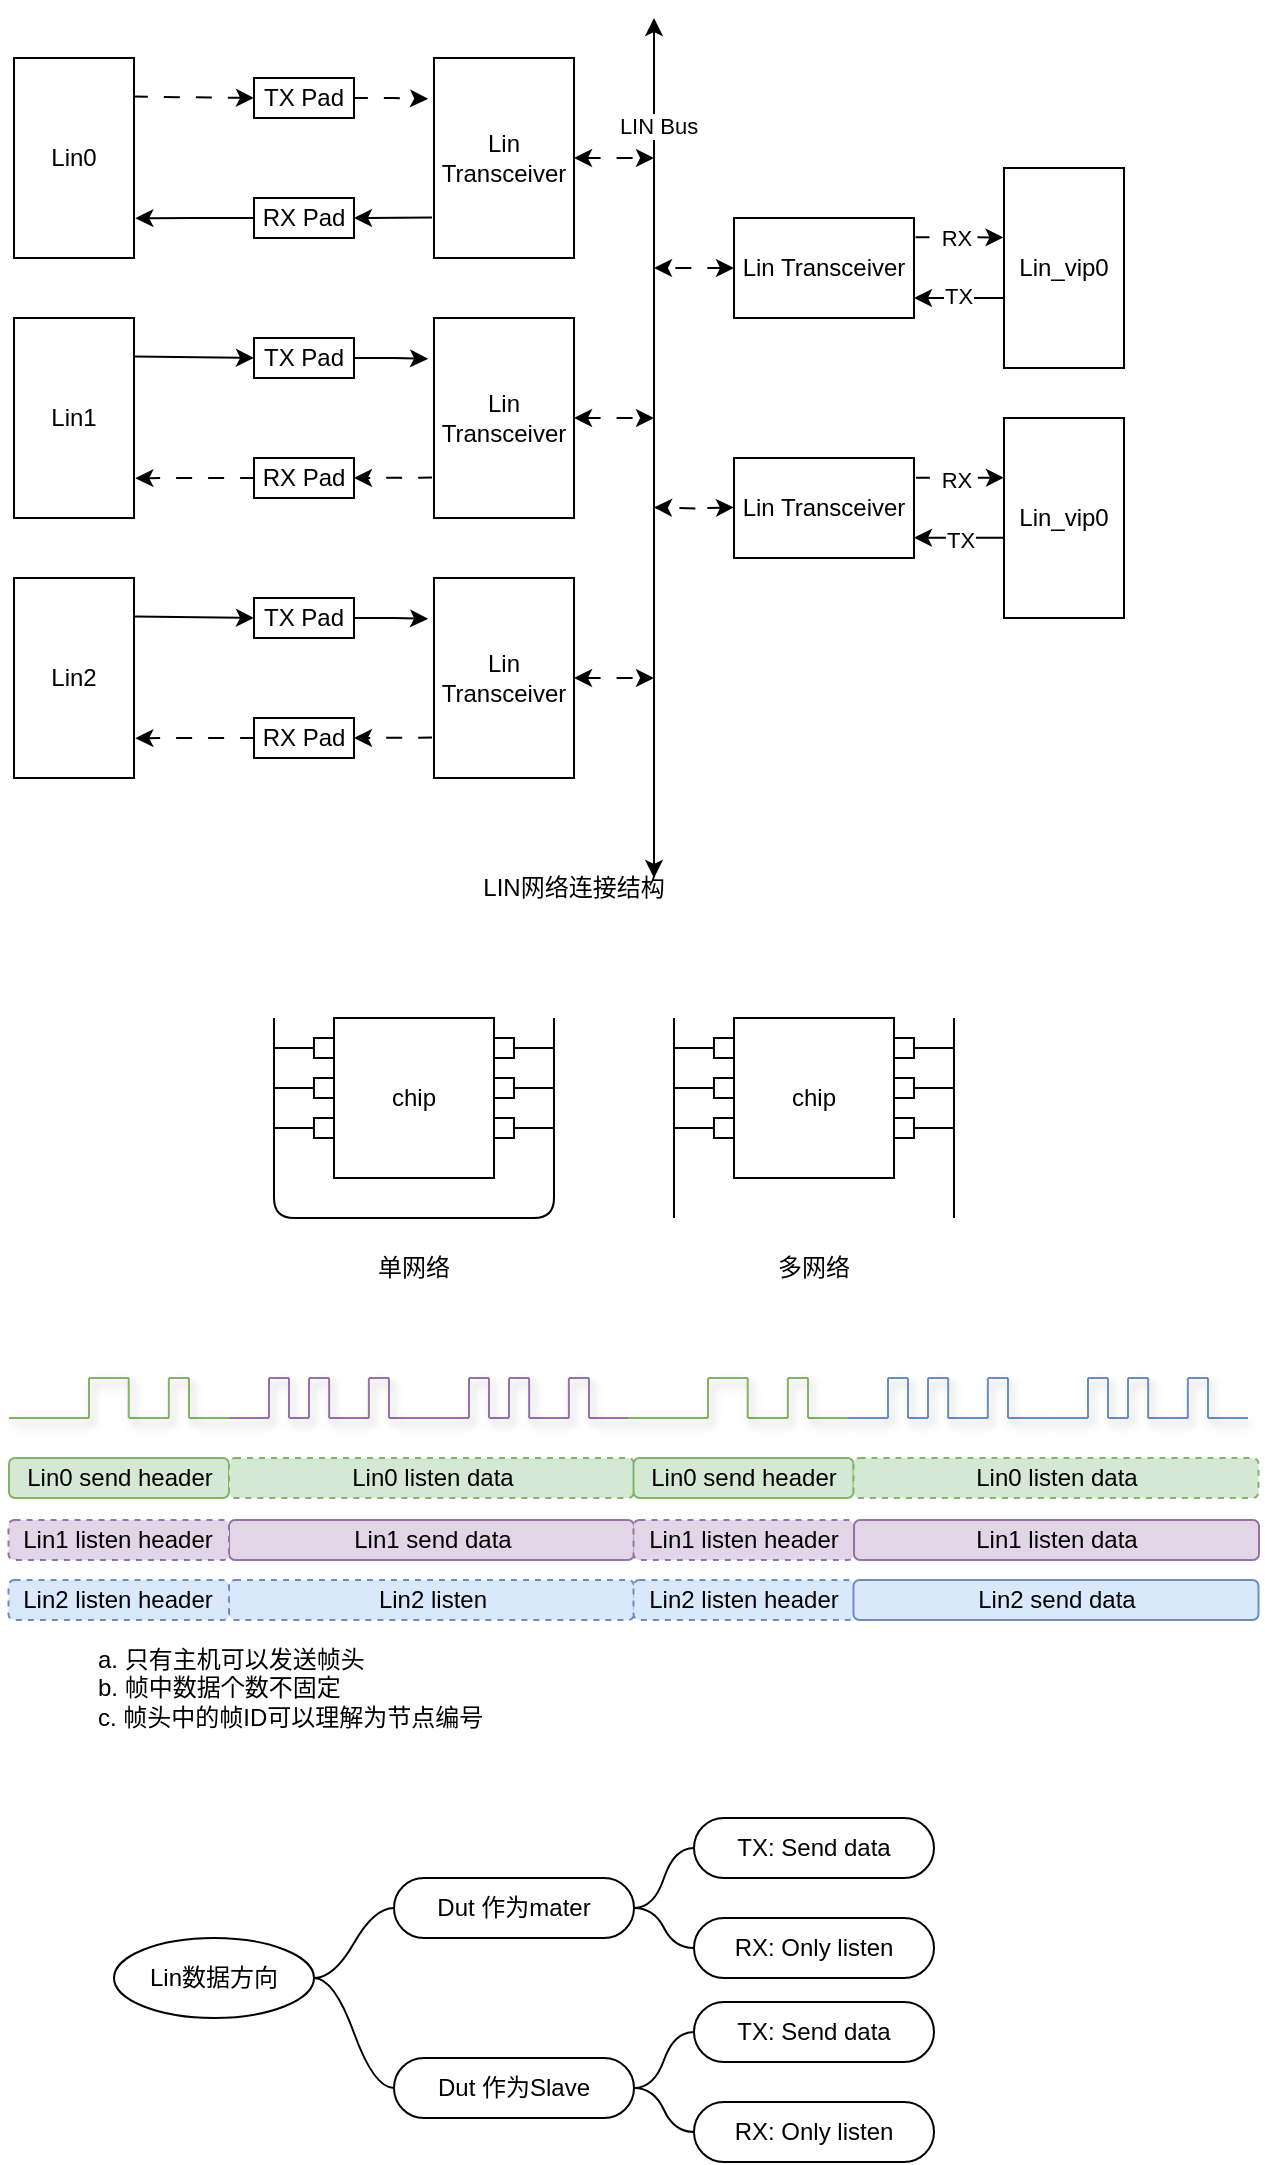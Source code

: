 <mxfile version="28.0.9" pages="2">
  <diagram name="第 1 页" id="K6bxP3eLT8ISsSR_P171">
    <mxGraphModel dx="679" dy="361" grid="1" gridSize="10" guides="1" tooltips="1" connect="1" arrows="1" fold="1" page="1" pageScale="1" pageWidth="827" pageHeight="1169" math="0" shadow="0">
      <root>
        <mxCell id="0" />
        <mxCell id="1" parent="0" />
        <mxCell id="LN3oMMvDZQhAUmZCS1oj-111" value="Lin数据方向" style="ellipse;whiteSpace=wrap;html=1;align=center;newEdgeStyle={&quot;edgeStyle&quot;:&quot;entityRelationEdgeStyle&quot;,&quot;startArrow&quot;:&quot;none&quot;,&quot;endArrow&quot;:&quot;none&quot;,&quot;segment&quot;:10,&quot;curved&quot;:1,&quot;sourcePerimeterSpacing&quot;:0,&quot;targetPerimeterSpacing&quot;:0};treeFolding=1;treeMoving=1;" parent="1" vertex="1">
          <mxGeometry x="130" y="980" width="100" height="40" as="geometry" />
        </mxCell>
        <mxCell id="LN3oMMvDZQhAUmZCS1oj-119" style="edgeStyle=entityRelationEdgeStyle;rounded=0;orthogonalLoop=1;jettySize=auto;html=1;startArrow=none;endArrow=none;segment=10;curved=1;sourcePerimeterSpacing=0;targetPerimeterSpacing=0;entryX=0;entryY=0.5;entryDx=0;entryDy=0;" parent="1" source="LN3oMMvDZQhAUmZCS1oj-112" target="LN3oMMvDZQhAUmZCS1oj-118" edge="1">
          <mxGeometry relative="1" as="geometry" />
        </mxCell>
        <mxCell id="LN3oMMvDZQhAUmZCS1oj-112" value="Dut 作为mater" style="whiteSpace=wrap;html=1;rounded=1;arcSize=50;align=center;verticalAlign=middle;strokeWidth=1;autosize=1;spacing=4;treeFolding=1;treeMoving=1;newEdgeStyle={&quot;edgeStyle&quot;:&quot;entityRelationEdgeStyle&quot;,&quot;startArrow&quot;:&quot;none&quot;,&quot;endArrow&quot;:&quot;none&quot;,&quot;segment&quot;:10,&quot;curved&quot;:1,&quot;sourcePerimeterSpacing&quot;:0,&quot;targetPerimeterSpacing&quot;:0};" parent="1" vertex="1">
          <mxGeometry x="270" y="950" width="120" height="30" as="geometry" />
        </mxCell>
        <mxCell id="LN3oMMvDZQhAUmZCS1oj-113" value="" style="edgeStyle=entityRelationEdgeStyle;startArrow=none;endArrow=none;segment=10;curved=1;sourcePerimeterSpacing=0;targetPerimeterSpacing=0;rounded=0;" parent="1" target="LN3oMMvDZQhAUmZCS1oj-112" edge="1">
          <mxGeometry relative="1" as="geometry">
            <mxPoint x="230" y="1000" as="sourcePoint" />
          </mxGeometry>
        </mxCell>
        <mxCell id="LN3oMMvDZQhAUmZCS1oj-114" value="Dut 作为Slave" style="whiteSpace=wrap;html=1;rounded=1;arcSize=50;align=center;verticalAlign=middle;strokeWidth=1;autosize=1;spacing=4;treeFolding=1;treeMoving=1;newEdgeStyle={&quot;edgeStyle&quot;:&quot;entityRelationEdgeStyle&quot;,&quot;startArrow&quot;:&quot;none&quot;,&quot;endArrow&quot;:&quot;none&quot;,&quot;segment&quot;:10,&quot;curved&quot;:1,&quot;sourcePerimeterSpacing&quot;:0,&quot;targetPerimeterSpacing&quot;:0};" parent="1" vertex="1">
          <mxGeometry x="270" y="1040" width="120" height="30" as="geometry" />
        </mxCell>
        <mxCell id="LN3oMMvDZQhAUmZCS1oj-115" value="" style="edgeStyle=entityRelationEdgeStyle;startArrow=none;endArrow=none;segment=10;curved=1;sourcePerimeterSpacing=0;targetPerimeterSpacing=0;rounded=0;" parent="1" target="LN3oMMvDZQhAUmZCS1oj-114" edge="1">
          <mxGeometry relative="1" as="geometry">
            <mxPoint x="230" y="1000" as="sourcePoint" />
          </mxGeometry>
        </mxCell>
        <mxCell id="LN3oMMvDZQhAUmZCS1oj-116" value="TX: Send data" style="whiteSpace=wrap;html=1;rounded=1;arcSize=50;align=center;verticalAlign=middle;strokeWidth=1;autosize=1;spacing=4;treeFolding=1;treeMoving=1;newEdgeStyle={&quot;edgeStyle&quot;:&quot;entityRelationEdgeStyle&quot;,&quot;startArrow&quot;:&quot;none&quot;,&quot;endArrow&quot;:&quot;none&quot;,&quot;segment&quot;:10,&quot;curved&quot;:1,&quot;sourcePerimeterSpacing&quot;:0,&quot;targetPerimeterSpacing&quot;:0};" parent="1" vertex="1">
          <mxGeometry x="420" y="920" width="120" height="30" as="geometry" />
        </mxCell>
        <mxCell id="LN3oMMvDZQhAUmZCS1oj-117" value="" style="edgeStyle=entityRelationEdgeStyle;startArrow=none;endArrow=none;segment=10;curved=1;sourcePerimeterSpacing=0;targetPerimeterSpacing=0;rounded=0;exitX=1;exitY=0.5;exitDx=0;exitDy=0;" parent="1" source="LN3oMMvDZQhAUmZCS1oj-112" target="LN3oMMvDZQhAUmZCS1oj-116" edge="1">
          <mxGeometry relative="1" as="geometry">
            <mxPoint x="389" y="962" as="sourcePoint" />
          </mxGeometry>
        </mxCell>
        <mxCell id="LN3oMMvDZQhAUmZCS1oj-118" value="RX: Only listen" style="whiteSpace=wrap;html=1;rounded=1;arcSize=50;align=center;verticalAlign=middle;strokeWidth=1;autosize=1;spacing=4;treeFolding=1;treeMoving=1;newEdgeStyle={&quot;edgeStyle&quot;:&quot;entityRelationEdgeStyle&quot;,&quot;startArrow&quot;:&quot;none&quot;,&quot;endArrow&quot;:&quot;none&quot;,&quot;segment&quot;:10,&quot;curved&quot;:1,&quot;sourcePerimeterSpacing&quot;:0,&quot;targetPerimeterSpacing&quot;:0};" parent="1" vertex="1">
          <mxGeometry x="420" y="970" width="120" height="30" as="geometry" />
        </mxCell>
        <mxCell id="LN3oMMvDZQhAUmZCS1oj-120" style="edgeStyle=entityRelationEdgeStyle;rounded=0;orthogonalLoop=1;jettySize=auto;html=1;startArrow=none;endArrow=none;segment=10;curved=1;sourcePerimeterSpacing=0;targetPerimeterSpacing=0;entryX=0;entryY=0.5;entryDx=0;entryDy=0;exitX=1;exitY=0.5;exitDx=0;exitDy=0;" parent="1" source="LN3oMMvDZQhAUmZCS1oj-114" target="LN3oMMvDZQhAUmZCS1oj-123" edge="1">
          <mxGeometry relative="1" as="geometry">
            <mxPoint x="390" y="1057" as="sourcePoint" />
          </mxGeometry>
        </mxCell>
        <mxCell id="LN3oMMvDZQhAUmZCS1oj-121" value="TX: Send data" style="whiteSpace=wrap;html=1;rounded=1;arcSize=50;align=center;verticalAlign=middle;strokeWidth=1;autosize=1;spacing=4;treeFolding=1;treeMoving=1;newEdgeStyle={&quot;edgeStyle&quot;:&quot;entityRelationEdgeStyle&quot;,&quot;startArrow&quot;:&quot;none&quot;,&quot;endArrow&quot;:&quot;none&quot;,&quot;segment&quot;:10,&quot;curved&quot;:1,&quot;sourcePerimeterSpacing&quot;:0,&quot;targetPerimeterSpacing&quot;:0};" parent="1" vertex="1">
          <mxGeometry x="420" y="1012" width="120" height="30" as="geometry" />
        </mxCell>
        <mxCell id="LN3oMMvDZQhAUmZCS1oj-122" value="" style="edgeStyle=entityRelationEdgeStyle;startArrow=none;endArrow=none;segment=10;curved=1;sourcePerimeterSpacing=0;targetPerimeterSpacing=0;rounded=0;exitX=1;exitY=0.5;exitDx=0;exitDy=0;" parent="1" source="LN3oMMvDZQhAUmZCS1oj-114" target="LN3oMMvDZQhAUmZCS1oj-121" edge="1">
          <mxGeometry relative="1" as="geometry">
            <mxPoint x="390" y="1057" as="sourcePoint" />
          </mxGeometry>
        </mxCell>
        <mxCell id="LN3oMMvDZQhAUmZCS1oj-123" value="RX: Only listen" style="whiteSpace=wrap;html=1;rounded=1;arcSize=50;align=center;verticalAlign=middle;strokeWidth=1;autosize=1;spacing=4;treeFolding=1;treeMoving=1;newEdgeStyle={&quot;edgeStyle&quot;:&quot;entityRelationEdgeStyle&quot;,&quot;startArrow&quot;:&quot;none&quot;,&quot;endArrow&quot;:&quot;none&quot;,&quot;segment&quot;:10,&quot;curved&quot;:1,&quot;sourcePerimeterSpacing&quot;:0,&quot;targetPerimeterSpacing&quot;:0};" parent="1" vertex="1">
          <mxGeometry x="420" y="1062" width="120" height="30" as="geometry" />
        </mxCell>
        <mxCell id="m3f8K0Sl2iSKU_wADu9Z-2" value="" style="group;movable=0;resizable=0;rotatable=0;deletable=0;editable=0;locked=1;connectable=0;" vertex="1" connectable="0" parent="1">
          <mxGeometry x="80" y="20" width="555" height="450" as="geometry" />
        </mxCell>
        <mxCell id="LN3oMMvDZQhAUmZCS1oj-35" value="LIN网络连接结构" style="text;strokeColor=none;align=center;fillColor=none;html=1;verticalAlign=middle;whiteSpace=wrap;rounded=0;" parent="m3f8K0Sl2iSKU_wADu9Z-2" vertex="1">
          <mxGeometry x="210" y="420" width="140" height="30" as="geometry" />
        </mxCell>
        <mxCell id="m3f8K0Sl2iSKU_wADu9Z-1" value="" style="group;movable=0;resizable=0;rotatable=0;deletable=0;editable=0;locked=1;connectable=0;" vertex="1" connectable="0" parent="m3f8K0Sl2iSKU_wADu9Z-2">
          <mxGeometry width="555" height="430" as="geometry" />
        </mxCell>
        <mxCell id="LN3oMMvDZQhAUmZCS1oj-1" value="&lt;div&gt;Lin0&lt;/div&gt;" style="rounded=0;whiteSpace=wrap;html=1;" parent="m3f8K0Sl2iSKU_wADu9Z-1" vertex="1">
          <mxGeometry y="20" width="60" height="100" as="geometry" />
        </mxCell>
        <mxCell id="LN3oMMvDZQhAUmZCS1oj-3" value="TX Pad" style="rounded=0;whiteSpace=wrap;html=1;" parent="m3f8K0Sl2iSKU_wADu9Z-1" vertex="1">
          <mxGeometry x="120" y="30" width="50" height="20" as="geometry" />
        </mxCell>
        <mxCell id="LN3oMMvDZQhAUmZCS1oj-4" value="RX Pad" style="rounded=0;whiteSpace=wrap;html=1;" parent="m3f8K0Sl2iSKU_wADu9Z-1" vertex="1">
          <mxGeometry x="120" y="90" width="50" height="20" as="geometry" />
        </mxCell>
        <mxCell id="LN3oMMvDZQhAUmZCS1oj-5" value="" style="endArrow=classic;html=1;rounded=0;exitX=1;exitY=0.193;exitDx=0;exitDy=0;exitPerimeter=0;entryX=0;entryY=0.5;entryDx=0;entryDy=0;flowAnimation=1;" parent="m3f8K0Sl2iSKU_wADu9Z-1" source="LN3oMMvDZQhAUmZCS1oj-1" target="LN3oMMvDZQhAUmZCS1oj-3" edge="1">
          <mxGeometry width="50" height="50" relative="1" as="geometry">
            <mxPoint x="50" y="100" as="sourcePoint" />
            <mxPoint x="100" y="50" as="targetPoint" />
          </mxGeometry>
        </mxCell>
        <mxCell id="LN3oMMvDZQhAUmZCS1oj-6" style="edgeStyle=orthogonalEdgeStyle;rounded=0;orthogonalLoop=1;jettySize=auto;html=1;entryX=1.011;entryY=0.801;entryDx=0;entryDy=0;entryPerimeter=0;" parent="m3f8K0Sl2iSKU_wADu9Z-1" source="LN3oMMvDZQhAUmZCS1oj-4" target="LN3oMMvDZQhAUmZCS1oj-1" edge="1">
          <mxGeometry relative="1" as="geometry" />
        </mxCell>
        <mxCell id="LN3oMMvDZQhAUmZCS1oj-7" value="&lt;div&gt;Lin Transceiver&lt;/div&gt;" style="rounded=0;whiteSpace=wrap;html=1;" parent="m3f8K0Sl2iSKU_wADu9Z-1" vertex="1">
          <mxGeometry x="210" y="20" width="70" height="100" as="geometry" />
        </mxCell>
        <mxCell id="LN3oMMvDZQhAUmZCS1oj-8" style="edgeStyle=orthogonalEdgeStyle;rounded=0;orthogonalLoop=1;jettySize=auto;html=1;entryX=-0.042;entryY=0.204;entryDx=0;entryDy=0;entryPerimeter=0;flowAnimation=1;" parent="m3f8K0Sl2iSKU_wADu9Z-1" source="LN3oMMvDZQhAUmZCS1oj-3" target="LN3oMMvDZQhAUmZCS1oj-7" edge="1">
          <mxGeometry relative="1" as="geometry" />
        </mxCell>
        <mxCell id="LN3oMMvDZQhAUmZCS1oj-9" value="" style="endArrow=classic;html=1;rounded=0;exitX=-0.014;exitY=0.798;exitDx=0;exitDy=0;exitPerimeter=0;" parent="m3f8K0Sl2iSKU_wADu9Z-1" source="LN3oMMvDZQhAUmZCS1oj-7" edge="1">
          <mxGeometry width="50" height="50" relative="1" as="geometry">
            <mxPoint x="200.1" y="171.8" as="sourcePoint" />
            <mxPoint x="170" y="100" as="targetPoint" />
          </mxGeometry>
        </mxCell>
        <mxCell id="LN3oMMvDZQhAUmZCS1oj-10" value="" style="endArrow=classic;startArrow=classic;html=1;rounded=0;exitX=1;exitY=0.5;exitDx=0;exitDy=0;flowAnimation=1;" parent="m3f8K0Sl2iSKU_wADu9Z-1" source="LN3oMMvDZQhAUmZCS1oj-7" edge="1">
          <mxGeometry width="50" height="50" relative="1" as="geometry">
            <mxPoint x="300" y="80" as="sourcePoint" />
            <mxPoint x="320" y="70" as="targetPoint" />
          </mxGeometry>
        </mxCell>
        <mxCell id="LN3oMMvDZQhAUmZCS1oj-11" value="" style="endArrow=classic;startArrow=classic;html=1;rounded=0;flowAnimation=0;startFill=1;movable=0;resizable=0;rotatable=0;deletable=0;editable=0;locked=1;connectable=0;" parent="m3f8K0Sl2iSKU_wADu9Z-1" edge="1">
          <mxGeometry width="50" height="50" relative="1" as="geometry">
            <mxPoint x="320" y="430" as="sourcePoint" />
            <mxPoint x="320" as="targetPoint" />
          </mxGeometry>
        </mxCell>
        <mxCell id="LN3oMMvDZQhAUmZCS1oj-12" value="&lt;div&gt;LIN Bus&lt;/div&gt;" style="edgeLabel;html=1;align=center;verticalAlign=middle;resizable=0;points=[];" parent="LN3oMMvDZQhAUmZCS1oj-11" vertex="1" connectable="0">
          <mxGeometry x="0.749" y="-2" relative="1" as="geometry">
            <mxPoint as="offset" />
          </mxGeometry>
        </mxCell>
        <mxCell id="LN3oMMvDZQhAUmZCS1oj-13" value="&lt;div&gt;Lin1&lt;/div&gt;" style="rounded=0;whiteSpace=wrap;html=1;" parent="m3f8K0Sl2iSKU_wADu9Z-1" vertex="1">
          <mxGeometry y="150" width="60" height="100" as="geometry" />
        </mxCell>
        <mxCell id="LN3oMMvDZQhAUmZCS1oj-14" value="TX Pad" style="rounded=0;whiteSpace=wrap;html=1;" parent="m3f8K0Sl2iSKU_wADu9Z-1" vertex="1">
          <mxGeometry x="120" y="160" width="50" height="20" as="geometry" />
        </mxCell>
        <mxCell id="LN3oMMvDZQhAUmZCS1oj-15" value="RX Pad" style="rounded=0;whiteSpace=wrap;html=1;" parent="m3f8K0Sl2iSKU_wADu9Z-1" vertex="1">
          <mxGeometry x="120" y="220" width="50" height="20" as="geometry" />
        </mxCell>
        <mxCell id="LN3oMMvDZQhAUmZCS1oj-16" value="" style="endArrow=classic;html=1;rounded=0;exitX=1;exitY=0.193;exitDx=0;exitDy=0;exitPerimeter=0;entryX=0;entryY=0.5;entryDx=0;entryDy=0;" parent="m3f8K0Sl2iSKU_wADu9Z-1" source="LN3oMMvDZQhAUmZCS1oj-13" target="LN3oMMvDZQhAUmZCS1oj-14" edge="1">
          <mxGeometry width="50" height="50" relative="1" as="geometry">
            <mxPoint x="50" y="230" as="sourcePoint" />
            <mxPoint x="100" y="180" as="targetPoint" />
          </mxGeometry>
        </mxCell>
        <mxCell id="LN3oMMvDZQhAUmZCS1oj-17" style="edgeStyle=orthogonalEdgeStyle;rounded=0;orthogonalLoop=1;jettySize=auto;html=1;entryX=1.011;entryY=0.801;entryDx=0;entryDy=0;entryPerimeter=0;flowAnimation=1;" parent="m3f8K0Sl2iSKU_wADu9Z-1" source="LN3oMMvDZQhAUmZCS1oj-15" target="LN3oMMvDZQhAUmZCS1oj-13" edge="1">
          <mxGeometry relative="1" as="geometry" />
        </mxCell>
        <mxCell id="LN3oMMvDZQhAUmZCS1oj-18" value="&lt;div&gt;Lin Transceiver&lt;/div&gt;" style="rounded=0;whiteSpace=wrap;html=1;" parent="m3f8K0Sl2iSKU_wADu9Z-1" vertex="1">
          <mxGeometry x="210" y="150" width="70" height="100" as="geometry" />
        </mxCell>
        <mxCell id="LN3oMMvDZQhAUmZCS1oj-19" style="edgeStyle=orthogonalEdgeStyle;rounded=0;orthogonalLoop=1;jettySize=auto;html=1;entryX=-0.042;entryY=0.204;entryDx=0;entryDy=0;entryPerimeter=0;" parent="m3f8K0Sl2iSKU_wADu9Z-1" source="LN3oMMvDZQhAUmZCS1oj-14" target="LN3oMMvDZQhAUmZCS1oj-18" edge="1">
          <mxGeometry relative="1" as="geometry" />
        </mxCell>
        <mxCell id="LN3oMMvDZQhAUmZCS1oj-20" value="" style="endArrow=classic;html=1;rounded=0;exitX=-0.014;exitY=0.798;exitDx=0;exitDy=0;exitPerimeter=0;flowAnimation=1;" parent="m3f8K0Sl2iSKU_wADu9Z-1" source="LN3oMMvDZQhAUmZCS1oj-18" edge="1">
          <mxGeometry width="50" height="50" relative="1" as="geometry">
            <mxPoint x="200.1" y="301.8" as="sourcePoint" />
            <mxPoint x="170" y="230" as="targetPoint" />
          </mxGeometry>
        </mxCell>
        <mxCell id="LN3oMMvDZQhAUmZCS1oj-21" value="" style="endArrow=classic;startArrow=classic;html=1;rounded=0;exitX=1;exitY=0.5;exitDx=0;exitDy=0;flowAnimation=1;" parent="m3f8K0Sl2iSKU_wADu9Z-1" source="LN3oMMvDZQhAUmZCS1oj-18" edge="1">
          <mxGeometry width="50" height="50" relative="1" as="geometry">
            <mxPoint x="300" y="210" as="sourcePoint" />
            <mxPoint x="320" y="200" as="targetPoint" />
          </mxGeometry>
        </mxCell>
        <mxCell id="LN3oMMvDZQhAUmZCS1oj-22" value="&lt;div&gt;Lin2&lt;/div&gt;" style="rounded=0;whiteSpace=wrap;html=1;" parent="m3f8K0Sl2iSKU_wADu9Z-1" vertex="1">
          <mxGeometry y="280" width="60" height="100" as="geometry" />
        </mxCell>
        <mxCell id="LN3oMMvDZQhAUmZCS1oj-23" value="TX Pad" style="rounded=0;whiteSpace=wrap;html=1;" parent="m3f8K0Sl2iSKU_wADu9Z-1" vertex="1">
          <mxGeometry x="120" y="290" width="50" height="20" as="geometry" />
        </mxCell>
        <mxCell id="LN3oMMvDZQhAUmZCS1oj-24" value="RX Pad" style="rounded=0;whiteSpace=wrap;html=1;" parent="m3f8K0Sl2iSKU_wADu9Z-1" vertex="1">
          <mxGeometry x="120" y="350" width="50" height="20" as="geometry" />
        </mxCell>
        <mxCell id="LN3oMMvDZQhAUmZCS1oj-25" value="" style="endArrow=classic;html=1;rounded=0;exitX=1;exitY=0.193;exitDx=0;exitDy=0;exitPerimeter=0;entryX=0;entryY=0.5;entryDx=0;entryDy=0;" parent="m3f8K0Sl2iSKU_wADu9Z-1" source="LN3oMMvDZQhAUmZCS1oj-22" target="LN3oMMvDZQhAUmZCS1oj-23" edge="1">
          <mxGeometry width="50" height="50" relative="1" as="geometry">
            <mxPoint x="50" y="360" as="sourcePoint" />
            <mxPoint x="100" y="310" as="targetPoint" />
          </mxGeometry>
        </mxCell>
        <mxCell id="LN3oMMvDZQhAUmZCS1oj-26" style="edgeStyle=orthogonalEdgeStyle;rounded=0;orthogonalLoop=1;jettySize=auto;html=1;entryX=1.011;entryY=0.801;entryDx=0;entryDy=0;entryPerimeter=0;flowAnimation=1;" parent="m3f8K0Sl2iSKU_wADu9Z-1" source="LN3oMMvDZQhAUmZCS1oj-24" target="LN3oMMvDZQhAUmZCS1oj-22" edge="1">
          <mxGeometry relative="1" as="geometry" />
        </mxCell>
        <mxCell id="LN3oMMvDZQhAUmZCS1oj-27" value="&lt;div&gt;Lin Transceiver&lt;/div&gt;" style="rounded=0;whiteSpace=wrap;html=1;" parent="m3f8K0Sl2iSKU_wADu9Z-1" vertex="1">
          <mxGeometry x="210" y="280" width="70" height="100" as="geometry" />
        </mxCell>
        <mxCell id="LN3oMMvDZQhAUmZCS1oj-28" style="edgeStyle=orthogonalEdgeStyle;rounded=0;orthogonalLoop=1;jettySize=auto;html=1;entryX=-0.042;entryY=0.204;entryDx=0;entryDy=0;entryPerimeter=0;" parent="m3f8K0Sl2iSKU_wADu9Z-1" source="LN3oMMvDZQhAUmZCS1oj-23" target="LN3oMMvDZQhAUmZCS1oj-27" edge="1">
          <mxGeometry relative="1" as="geometry" />
        </mxCell>
        <mxCell id="LN3oMMvDZQhAUmZCS1oj-29" value="" style="endArrow=classic;html=1;rounded=0;exitX=-0.014;exitY=0.798;exitDx=0;exitDy=0;exitPerimeter=0;flowAnimation=1;" parent="m3f8K0Sl2iSKU_wADu9Z-1" source="LN3oMMvDZQhAUmZCS1oj-27" edge="1">
          <mxGeometry width="50" height="50" relative="1" as="geometry">
            <mxPoint x="200.1" y="431.8" as="sourcePoint" />
            <mxPoint x="170" y="360" as="targetPoint" />
          </mxGeometry>
        </mxCell>
        <mxCell id="LN3oMMvDZQhAUmZCS1oj-30" value="" style="endArrow=classic;startArrow=classic;html=1;rounded=0;exitX=1;exitY=0.5;exitDx=0;exitDy=0;flowAnimation=1;" parent="m3f8K0Sl2iSKU_wADu9Z-1" source="LN3oMMvDZQhAUmZCS1oj-27" edge="1">
          <mxGeometry width="50" height="50" relative="1" as="geometry">
            <mxPoint x="300" y="340" as="sourcePoint" />
            <mxPoint x="320" y="330" as="targetPoint" />
          </mxGeometry>
        </mxCell>
        <mxCell id="LN3oMMvDZQhAUmZCS1oj-33" style="edgeStyle=orthogonalEdgeStyle;rounded=0;orthogonalLoop=1;jettySize=auto;html=1;startArrow=classic;startFill=1;flowAnimation=1;" parent="m3f8K0Sl2iSKU_wADu9Z-1" source="LN3oMMvDZQhAUmZCS1oj-31" edge="1">
          <mxGeometry relative="1" as="geometry">
            <mxPoint x="320" y="125" as="targetPoint" />
          </mxGeometry>
        </mxCell>
        <mxCell id="LN3oMMvDZQhAUmZCS1oj-31" value="&lt;div&gt;Lin Transceiver&lt;/div&gt;" style="rounded=0;whiteSpace=wrap;html=1;" parent="m3f8K0Sl2iSKU_wADu9Z-1" vertex="1">
          <mxGeometry x="360" y="100" width="90" height="50" as="geometry" />
        </mxCell>
        <mxCell id="LN3oMMvDZQhAUmZCS1oj-32" value="&lt;div&gt;Lin Transceiver&lt;/div&gt;" style="rounded=0;whiteSpace=wrap;html=1;" parent="m3f8K0Sl2iSKU_wADu9Z-1" vertex="1">
          <mxGeometry x="360" y="220" width="90" height="50" as="geometry" />
        </mxCell>
        <mxCell id="LN3oMMvDZQhAUmZCS1oj-34" style="edgeStyle=orthogonalEdgeStyle;rounded=0;orthogonalLoop=1;jettySize=auto;html=1;startArrow=classic;startFill=1;flowAnimation=1;" parent="m3f8K0Sl2iSKU_wADu9Z-1" edge="1">
          <mxGeometry relative="1" as="geometry">
            <mxPoint x="320" y="244.71" as="targetPoint" />
            <mxPoint x="360" y="244.71" as="sourcePoint" />
          </mxGeometry>
        </mxCell>
        <mxCell id="_QyYO3VfeQBTmB0DwKH0-1" value="&lt;div&gt;Lin_vip0&lt;/div&gt;" style="rounded=0;whiteSpace=wrap;html=1;" vertex="1" parent="m3f8K0Sl2iSKU_wADu9Z-1">
          <mxGeometry x="495" y="75" width="60" height="100" as="geometry" />
        </mxCell>
        <mxCell id="_QyYO3VfeQBTmB0DwKH0-2" value="&lt;div&gt;Lin_vip0&lt;/div&gt;" style="rounded=0;whiteSpace=wrap;html=1;" vertex="1" parent="m3f8K0Sl2iSKU_wADu9Z-1">
          <mxGeometry x="495" y="200" width="60" height="100" as="geometry" />
        </mxCell>
        <mxCell id="_QyYO3VfeQBTmB0DwKH0-3" value="" style="endArrow=classic;html=1;rounded=0;exitX=1.009;exitY=0.193;exitDx=0;exitDy=0;exitPerimeter=0;entryX=-0.004;entryY=0.347;entryDx=0;entryDy=0;entryPerimeter=0;endFill=1;flowAnimation=1;" edge="1" parent="m3f8K0Sl2iSKU_wADu9Z-1" source="LN3oMMvDZQhAUmZCS1oj-31" target="_QyYO3VfeQBTmB0DwKH0-1">
          <mxGeometry width="50" height="50" relative="1" as="geometry">
            <mxPoint x="490" y="190" as="sourcePoint" />
            <mxPoint x="490" y="110" as="targetPoint" />
          </mxGeometry>
        </mxCell>
        <mxCell id="_QyYO3VfeQBTmB0DwKH0-7" value="RX" style="edgeLabel;html=1;align=center;verticalAlign=middle;resizable=0;points=[];" vertex="1" connectable="0" parent="_QyYO3VfeQBTmB0DwKH0-3">
          <mxGeometry x="-0.016" relative="1" as="geometry">
            <mxPoint x="-2" as="offset" />
          </mxGeometry>
        </mxCell>
        <mxCell id="_QyYO3VfeQBTmB0DwKH0-4" value="" style="endArrow=classic;html=1;rounded=0;exitX=-0.001;exitY=0.65;exitDx=0;exitDy=0;exitPerimeter=0;endFill=1;" edge="1" parent="m3f8K0Sl2iSKU_wADu9Z-1" source="_QyYO3VfeQBTmB0DwKH0-1">
          <mxGeometry width="50" height="50" relative="1" as="geometry">
            <mxPoint x="470" y="160" as="sourcePoint" />
            <mxPoint x="450" y="140" as="targetPoint" />
          </mxGeometry>
        </mxCell>
        <mxCell id="_QyYO3VfeQBTmB0DwKH0-8" value="TX" style="edgeLabel;html=1;align=center;verticalAlign=middle;resizable=0;points=[];" vertex="1" connectable="0" parent="_QyYO3VfeQBTmB0DwKH0-4">
          <mxGeometry x="-0.049" y="-1" relative="1" as="geometry">
            <mxPoint x="-2" as="offset" />
          </mxGeometry>
        </mxCell>
        <mxCell id="_QyYO3VfeQBTmB0DwKH0-5" value="" style="endArrow=classic;html=1;rounded=0;exitX=1.009;exitY=0.193;exitDx=0;exitDy=0;exitPerimeter=0;entryX=-0.004;entryY=0.347;entryDx=0;entryDy=0;entryPerimeter=0;endFill=1;flowAnimation=1;" edge="1" parent="m3f8K0Sl2iSKU_wADu9Z-1">
          <mxGeometry width="50" height="50" relative="1" as="geometry">
            <mxPoint x="451" y="229.86" as="sourcePoint" />
            <mxPoint x="495" y="229.86" as="targetPoint" />
          </mxGeometry>
        </mxCell>
        <mxCell id="_QyYO3VfeQBTmB0DwKH0-9" value="RX" style="edgeLabel;html=1;align=center;verticalAlign=middle;resizable=0;points=[];" vertex="1" connectable="0" parent="_QyYO3VfeQBTmB0DwKH0-5">
          <mxGeometry y="-1" relative="1" as="geometry">
            <mxPoint x="-2" as="offset" />
          </mxGeometry>
        </mxCell>
        <mxCell id="_QyYO3VfeQBTmB0DwKH0-6" value="" style="endArrow=classic;html=1;rounded=0;exitX=-0.001;exitY=0.65;exitDx=0;exitDy=0;exitPerimeter=0;endFill=1;" edge="1" parent="m3f8K0Sl2iSKU_wADu9Z-1">
          <mxGeometry width="50" height="50" relative="1" as="geometry">
            <mxPoint x="495" y="259.86" as="sourcePoint" />
            <mxPoint x="450" y="259.86" as="targetPoint" />
          </mxGeometry>
        </mxCell>
        <mxCell id="_QyYO3VfeQBTmB0DwKH0-10" value="TX" style="edgeLabel;html=1;align=center;verticalAlign=middle;resizable=0;points=[];" vertex="1" connectable="0" parent="_QyYO3VfeQBTmB0DwKH0-6">
          <mxGeometry x="-0.006" y="1" relative="1" as="geometry">
            <mxPoint as="offset" />
          </mxGeometry>
        </mxCell>
        <mxCell id="m3f8K0Sl2iSKU_wADu9Z-4" value="" style="group;movable=0;resizable=0;rotatable=0;deletable=0;editable=0;locked=1;connectable=0;" vertex="1" connectable="0" parent="1">
          <mxGeometry x="210" y="520" width="340" height="140" as="geometry" />
        </mxCell>
        <mxCell id="LN3oMMvDZQhAUmZCS1oj-37" value="chip" style="whiteSpace=wrap;html=1;aspect=fixed;" parent="m3f8K0Sl2iSKU_wADu9Z-4" vertex="1">
          <mxGeometry x="30" width="80" height="80" as="geometry" />
        </mxCell>
        <mxCell id="LN3oMMvDZQhAUmZCS1oj-39" value="" style="whiteSpace=wrap;html=1;aspect=fixed;" parent="m3f8K0Sl2iSKU_wADu9Z-4" vertex="1">
          <mxGeometry x="20" y="10" width="10" height="10" as="geometry" />
        </mxCell>
        <mxCell id="LN3oMMvDZQhAUmZCS1oj-40" value="" style="whiteSpace=wrap;html=1;aspect=fixed;" parent="m3f8K0Sl2iSKU_wADu9Z-4" vertex="1">
          <mxGeometry x="20" y="10" width="10" height="10" as="geometry" />
        </mxCell>
        <mxCell id="LN3oMMvDZQhAUmZCS1oj-41" value="" style="whiteSpace=wrap;html=1;aspect=fixed;" parent="m3f8K0Sl2iSKU_wADu9Z-4" vertex="1">
          <mxGeometry x="20" y="10" width="10" height="10" as="geometry" />
        </mxCell>
        <mxCell id="LN3oMMvDZQhAUmZCS1oj-49" style="edgeStyle=orthogonalEdgeStyle;rounded=0;orthogonalLoop=1;jettySize=auto;html=1;endArrow=none;endFill=0;" parent="m3f8K0Sl2iSKU_wADu9Z-4" source="LN3oMMvDZQhAUmZCS1oj-42" edge="1">
          <mxGeometry relative="1" as="geometry">
            <mxPoint y="15" as="targetPoint" />
          </mxGeometry>
        </mxCell>
        <mxCell id="LN3oMMvDZQhAUmZCS1oj-42" value="" style="whiteSpace=wrap;html=1;aspect=fixed;" parent="m3f8K0Sl2iSKU_wADu9Z-4" vertex="1">
          <mxGeometry x="20" y="10" width="10" height="10" as="geometry" />
        </mxCell>
        <mxCell id="LN3oMMvDZQhAUmZCS1oj-50" style="edgeStyle=orthogonalEdgeStyle;rounded=0;orthogonalLoop=1;jettySize=auto;html=1;endArrow=none;endFill=0;" parent="m3f8K0Sl2iSKU_wADu9Z-4" source="LN3oMMvDZQhAUmZCS1oj-43" edge="1">
          <mxGeometry relative="1" as="geometry">
            <mxPoint y="35" as="targetPoint" />
          </mxGeometry>
        </mxCell>
        <mxCell id="LN3oMMvDZQhAUmZCS1oj-43" value="" style="whiteSpace=wrap;html=1;aspect=fixed;" parent="m3f8K0Sl2iSKU_wADu9Z-4" vertex="1">
          <mxGeometry x="20" y="30" width="10" height="10" as="geometry" />
        </mxCell>
        <mxCell id="LN3oMMvDZQhAUmZCS1oj-51" style="edgeStyle=orthogonalEdgeStyle;rounded=0;orthogonalLoop=1;jettySize=auto;html=1;endArrow=none;endFill=0;" parent="m3f8K0Sl2iSKU_wADu9Z-4" source="LN3oMMvDZQhAUmZCS1oj-44" edge="1">
          <mxGeometry relative="1" as="geometry">
            <mxPoint y="55" as="targetPoint" />
          </mxGeometry>
        </mxCell>
        <mxCell id="LN3oMMvDZQhAUmZCS1oj-44" value="" style="whiteSpace=wrap;html=1;aspect=fixed;" parent="m3f8K0Sl2iSKU_wADu9Z-4" vertex="1">
          <mxGeometry x="20" y="50" width="10" height="10" as="geometry" />
        </mxCell>
        <mxCell id="LN3oMMvDZQhAUmZCS1oj-52" style="edgeStyle=orthogonalEdgeStyle;rounded=0;orthogonalLoop=1;jettySize=auto;html=1;endArrow=none;endFill=0;" parent="m3f8K0Sl2iSKU_wADu9Z-4" source="LN3oMMvDZQhAUmZCS1oj-45" edge="1">
          <mxGeometry relative="1" as="geometry">
            <mxPoint x="140" y="15" as="targetPoint" />
          </mxGeometry>
        </mxCell>
        <mxCell id="LN3oMMvDZQhAUmZCS1oj-45" value="" style="whiteSpace=wrap;html=1;aspect=fixed;" parent="m3f8K0Sl2iSKU_wADu9Z-4" vertex="1">
          <mxGeometry x="110" y="10" width="10" height="10" as="geometry" />
        </mxCell>
        <mxCell id="LN3oMMvDZQhAUmZCS1oj-53" style="edgeStyle=orthogonalEdgeStyle;rounded=0;orthogonalLoop=1;jettySize=auto;html=1;endArrow=none;endFill=0;" parent="m3f8K0Sl2iSKU_wADu9Z-4" source="LN3oMMvDZQhAUmZCS1oj-46" edge="1">
          <mxGeometry relative="1" as="geometry">
            <mxPoint x="140" y="35" as="targetPoint" />
          </mxGeometry>
        </mxCell>
        <mxCell id="LN3oMMvDZQhAUmZCS1oj-46" value="" style="whiteSpace=wrap;html=1;aspect=fixed;" parent="m3f8K0Sl2iSKU_wADu9Z-4" vertex="1">
          <mxGeometry x="110" y="30" width="10" height="10" as="geometry" />
        </mxCell>
        <mxCell id="LN3oMMvDZQhAUmZCS1oj-54" style="edgeStyle=orthogonalEdgeStyle;rounded=0;orthogonalLoop=1;jettySize=auto;html=1;endArrow=none;endFill=0;" parent="m3f8K0Sl2iSKU_wADu9Z-4" source="LN3oMMvDZQhAUmZCS1oj-47" edge="1">
          <mxGeometry relative="1" as="geometry">
            <mxPoint x="140" y="55" as="targetPoint" />
          </mxGeometry>
        </mxCell>
        <mxCell id="LN3oMMvDZQhAUmZCS1oj-47" value="" style="whiteSpace=wrap;html=1;aspect=fixed;" parent="m3f8K0Sl2iSKU_wADu9Z-4" vertex="1">
          <mxGeometry x="110" y="50" width="10" height="10" as="geometry" />
        </mxCell>
        <mxCell id="LN3oMMvDZQhAUmZCS1oj-48" value="" style="endArrow=none;html=1;rounded=1;curved=0;" parent="m3f8K0Sl2iSKU_wADu9Z-4" edge="1">
          <mxGeometry width="50" height="50" relative="1" as="geometry">
            <mxPoint x="140" as="sourcePoint" />
            <mxPoint as="targetPoint" />
            <Array as="points">
              <mxPoint x="140" y="100" />
              <mxPoint y="100" />
            </Array>
          </mxGeometry>
        </mxCell>
        <mxCell id="LN3oMMvDZQhAUmZCS1oj-56" value="chip" style="whiteSpace=wrap;html=1;aspect=fixed;" parent="m3f8K0Sl2iSKU_wADu9Z-4" vertex="1">
          <mxGeometry x="230" width="80" height="80" as="geometry" />
        </mxCell>
        <mxCell id="LN3oMMvDZQhAUmZCS1oj-57" value="" style="whiteSpace=wrap;html=1;aspect=fixed;" parent="m3f8K0Sl2iSKU_wADu9Z-4" vertex="1">
          <mxGeometry x="220" y="10" width="10" height="10" as="geometry" />
        </mxCell>
        <mxCell id="LN3oMMvDZQhAUmZCS1oj-58" value="" style="whiteSpace=wrap;html=1;aspect=fixed;" parent="m3f8K0Sl2iSKU_wADu9Z-4" vertex="1">
          <mxGeometry x="220" y="10" width="10" height="10" as="geometry" />
        </mxCell>
        <mxCell id="LN3oMMvDZQhAUmZCS1oj-59" value="" style="whiteSpace=wrap;html=1;aspect=fixed;" parent="m3f8K0Sl2iSKU_wADu9Z-4" vertex="1">
          <mxGeometry x="220" y="10" width="10" height="10" as="geometry" />
        </mxCell>
        <mxCell id="LN3oMMvDZQhAUmZCS1oj-60" style="edgeStyle=orthogonalEdgeStyle;rounded=0;orthogonalLoop=1;jettySize=auto;html=1;endArrow=none;endFill=0;" parent="m3f8K0Sl2iSKU_wADu9Z-4" source="LN3oMMvDZQhAUmZCS1oj-61" edge="1">
          <mxGeometry relative="1" as="geometry">
            <mxPoint x="200" y="15" as="targetPoint" />
          </mxGeometry>
        </mxCell>
        <mxCell id="LN3oMMvDZQhAUmZCS1oj-61" value="" style="whiteSpace=wrap;html=1;aspect=fixed;" parent="m3f8K0Sl2iSKU_wADu9Z-4" vertex="1">
          <mxGeometry x="220" y="10" width="10" height="10" as="geometry" />
        </mxCell>
        <mxCell id="LN3oMMvDZQhAUmZCS1oj-62" style="edgeStyle=orthogonalEdgeStyle;rounded=0;orthogonalLoop=1;jettySize=auto;html=1;endArrow=none;endFill=0;" parent="m3f8K0Sl2iSKU_wADu9Z-4" source="LN3oMMvDZQhAUmZCS1oj-63" edge="1">
          <mxGeometry relative="1" as="geometry">
            <mxPoint x="200" y="35" as="targetPoint" />
          </mxGeometry>
        </mxCell>
        <mxCell id="LN3oMMvDZQhAUmZCS1oj-63" value="" style="whiteSpace=wrap;html=1;aspect=fixed;" parent="m3f8K0Sl2iSKU_wADu9Z-4" vertex="1">
          <mxGeometry x="220" y="30" width="10" height="10" as="geometry" />
        </mxCell>
        <mxCell id="LN3oMMvDZQhAUmZCS1oj-64" style="edgeStyle=orthogonalEdgeStyle;rounded=0;orthogonalLoop=1;jettySize=auto;html=1;endArrow=none;endFill=0;" parent="m3f8K0Sl2iSKU_wADu9Z-4" source="LN3oMMvDZQhAUmZCS1oj-65" edge="1">
          <mxGeometry relative="1" as="geometry">
            <mxPoint x="200" y="55" as="targetPoint" />
          </mxGeometry>
        </mxCell>
        <mxCell id="LN3oMMvDZQhAUmZCS1oj-65" value="" style="whiteSpace=wrap;html=1;aspect=fixed;" parent="m3f8K0Sl2iSKU_wADu9Z-4" vertex="1">
          <mxGeometry x="220" y="50" width="10" height="10" as="geometry" />
        </mxCell>
        <mxCell id="LN3oMMvDZQhAUmZCS1oj-66" style="edgeStyle=orthogonalEdgeStyle;rounded=0;orthogonalLoop=1;jettySize=auto;html=1;endArrow=none;endFill=0;" parent="m3f8K0Sl2iSKU_wADu9Z-4" source="LN3oMMvDZQhAUmZCS1oj-67" edge="1">
          <mxGeometry relative="1" as="geometry">
            <mxPoint x="340" y="15" as="targetPoint" />
          </mxGeometry>
        </mxCell>
        <mxCell id="LN3oMMvDZQhAUmZCS1oj-67" value="" style="whiteSpace=wrap;html=1;aspect=fixed;" parent="m3f8K0Sl2iSKU_wADu9Z-4" vertex="1">
          <mxGeometry x="310" y="10" width="10" height="10" as="geometry" />
        </mxCell>
        <mxCell id="LN3oMMvDZQhAUmZCS1oj-68" style="edgeStyle=orthogonalEdgeStyle;rounded=0;orthogonalLoop=1;jettySize=auto;html=1;endArrow=none;endFill=0;" parent="m3f8K0Sl2iSKU_wADu9Z-4" source="LN3oMMvDZQhAUmZCS1oj-69" edge="1">
          <mxGeometry relative="1" as="geometry">
            <mxPoint x="340" y="35" as="targetPoint" />
          </mxGeometry>
        </mxCell>
        <mxCell id="LN3oMMvDZQhAUmZCS1oj-69" value="" style="whiteSpace=wrap;html=1;aspect=fixed;" parent="m3f8K0Sl2iSKU_wADu9Z-4" vertex="1">
          <mxGeometry x="310" y="30" width="10" height="10" as="geometry" />
        </mxCell>
        <mxCell id="LN3oMMvDZQhAUmZCS1oj-70" style="edgeStyle=orthogonalEdgeStyle;rounded=0;orthogonalLoop=1;jettySize=auto;html=1;endArrow=none;endFill=0;" parent="m3f8K0Sl2iSKU_wADu9Z-4" source="LN3oMMvDZQhAUmZCS1oj-71" edge="1">
          <mxGeometry relative="1" as="geometry">
            <mxPoint x="340" y="55" as="targetPoint" />
          </mxGeometry>
        </mxCell>
        <mxCell id="LN3oMMvDZQhAUmZCS1oj-71" value="" style="whiteSpace=wrap;html=1;aspect=fixed;" parent="m3f8K0Sl2iSKU_wADu9Z-4" vertex="1">
          <mxGeometry x="310" y="50" width="10" height="10" as="geometry" />
        </mxCell>
        <mxCell id="LN3oMMvDZQhAUmZCS1oj-73" value="" style="endArrow=none;html=1;rounded=0;" parent="m3f8K0Sl2iSKU_wADu9Z-4" edge="1">
          <mxGeometry width="50" height="50" relative="1" as="geometry">
            <mxPoint x="200" y="100" as="sourcePoint" />
            <mxPoint x="200" as="targetPoint" />
          </mxGeometry>
        </mxCell>
        <mxCell id="LN3oMMvDZQhAUmZCS1oj-74" value="" style="endArrow=none;html=1;rounded=0;" parent="m3f8K0Sl2iSKU_wADu9Z-4" edge="1">
          <mxGeometry width="50" height="50" relative="1" as="geometry">
            <mxPoint x="340" y="100" as="sourcePoint" />
            <mxPoint x="340" as="targetPoint" />
          </mxGeometry>
        </mxCell>
        <mxCell id="LN3oMMvDZQhAUmZCS1oj-75" value="单网络" style="text;strokeColor=none;align=center;fillColor=none;html=1;verticalAlign=middle;whiteSpace=wrap;rounded=0;" parent="m3f8K0Sl2iSKU_wADu9Z-4" vertex="1">
          <mxGeometry x="40" y="110" width="60" height="30" as="geometry" />
        </mxCell>
        <mxCell id="LN3oMMvDZQhAUmZCS1oj-76" value="多网络" style="text;strokeColor=none;align=center;fillColor=none;html=1;verticalAlign=middle;whiteSpace=wrap;rounded=0;" parent="m3f8K0Sl2iSKU_wADu9Z-4" vertex="1">
          <mxGeometry x="240" y="110" width="60" height="30" as="geometry" />
        </mxCell>
        <mxCell id="m3f8K0Sl2iSKU_wADu9Z-5" value="" style="group;movable=0;resizable=0;rotatable=0;deletable=0;editable=0;locked=1;connectable=0;" vertex="1" connectable="0" parent="1">
          <mxGeometry x="77.25" y="700" width="625.25" height="170" as="geometry" />
        </mxCell>
        <mxCell id="LN3oMMvDZQhAUmZCS1oj-77" value="" style="endArrow=none;html=1;rounded=0;fillColor=#d5e8d4;strokeColor=#82b366;flowAnimation=0;shadow=1;" parent="m3f8K0Sl2iSKU_wADu9Z-5" edge="1">
          <mxGeometry width="50" height="50" relative="1" as="geometry">
            <mxPoint x="0.25" y="20" as="sourcePoint" />
            <mxPoint x="40.25" y="20" as="targetPoint" />
          </mxGeometry>
        </mxCell>
        <mxCell id="LN3oMMvDZQhAUmZCS1oj-78" value="" style="endArrow=none;html=1;rounded=0;fillColor=#d5e8d4;strokeColor=#82b366;flowAnimation=0;shadow=1;" parent="m3f8K0Sl2iSKU_wADu9Z-5" edge="1">
          <mxGeometry width="50" height="50" relative="1" as="geometry">
            <mxPoint x="40.25" y="20" as="sourcePoint" />
            <mxPoint x="40.25" as="targetPoint" />
          </mxGeometry>
        </mxCell>
        <mxCell id="LN3oMMvDZQhAUmZCS1oj-79" value="" style="endArrow=none;html=1;rounded=0;fillColor=#d5e8d4;strokeColor=#82b366;flowAnimation=0;shadow=1;" parent="m3f8K0Sl2iSKU_wADu9Z-5" edge="1">
          <mxGeometry width="50" height="50" relative="1" as="geometry">
            <mxPoint x="40.25" as="sourcePoint" />
            <mxPoint x="60.25" as="targetPoint" />
          </mxGeometry>
        </mxCell>
        <mxCell id="LN3oMMvDZQhAUmZCS1oj-80" value="" style="endArrow=none;html=1;rounded=0;fillColor=#d5e8d4;strokeColor=#82b366;flowAnimation=0;shadow=1;" parent="m3f8K0Sl2iSKU_wADu9Z-5" edge="1">
          <mxGeometry width="50" height="50" relative="1" as="geometry">
            <mxPoint x="60.25" y="20" as="sourcePoint" />
            <mxPoint x="80.25" y="20" as="targetPoint" />
          </mxGeometry>
        </mxCell>
        <mxCell id="LN3oMMvDZQhAUmZCS1oj-81" value="" style="endArrow=none;html=1;rounded=0;fillColor=#d5e8d4;strokeColor=#82b366;flowAnimation=0;shadow=1;" parent="m3f8K0Sl2iSKU_wADu9Z-5" edge="1">
          <mxGeometry width="50" height="50" relative="1" as="geometry">
            <mxPoint x="90.25" y="20" as="sourcePoint" />
            <mxPoint x="110.25" y="20" as="targetPoint" />
          </mxGeometry>
        </mxCell>
        <mxCell id="LN3oMMvDZQhAUmZCS1oj-82" value="" style="endArrow=none;html=1;rounded=0;fillColor=#d5e8d4;strokeColor=#82b366;flowAnimation=0;shadow=1;" parent="m3f8K0Sl2iSKU_wADu9Z-5" edge="1">
          <mxGeometry width="50" height="50" relative="1" as="geometry">
            <mxPoint x="80.25" as="sourcePoint" />
            <mxPoint x="90.25" as="targetPoint" />
          </mxGeometry>
        </mxCell>
        <mxCell id="LN3oMMvDZQhAUmZCS1oj-83" value="" style="endArrow=none;html=1;rounded=0;fillColor=#d5e8d4;strokeColor=#82b366;flowAnimation=0;shadow=1;" parent="m3f8K0Sl2iSKU_wADu9Z-5" edge="1">
          <mxGeometry width="50" height="50" relative="1" as="geometry">
            <mxPoint x="60.12" y="20" as="sourcePoint" />
            <mxPoint x="60.12" as="targetPoint" />
          </mxGeometry>
        </mxCell>
        <mxCell id="LN3oMMvDZQhAUmZCS1oj-84" value="" style="endArrow=none;html=1;rounded=0;fillColor=#d5e8d4;strokeColor=#82b366;flowAnimation=0;shadow=1;" parent="m3f8K0Sl2iSKU_wADu9Z-5" edge="1">
          <mxGeometry width="50" height="50" relative="1" as="geometry">
            <mxPoint x="80.18" y="20" as="sourcePoint" />
            <mxPoint x="80.18" as="targetPoint" />
          </mxGeometry>
        </mxCell>
        <mxCell id="LN3oMMvDZQhAUmZCS1oj-85" value="" style="endArrow=none;html=1;rounded=0;fillColor=#d5e8d4;strokeColor=#82b366;flowAnimation=0;shadow=1;" parent="m3f8K0Sl2iSKU_wADu9Z-5" edge="1">
          <mxGeometry width="50" height="50" relative="1" as="geometry">
            <mxPoint x="90.25" y="20" as="sourcePoint" />
            <mxPoint x="90.25" as="targetPoint" />
          </mxGeometry>
        </mxCell>
        <mxCell id="LN3oMMvDZQhAUmZCS1oj-86" value="" style="endArrow=none;html=1;rounded=0;fillColor=#e1d5e7;strokeColor=#9673a6;flowAnimation=0;shadow=1;" parent="m3f8K0Sl2iSKU_wADu9Z-5" edge="1">
          <mxGeometry width="50" height="50" relative="1" as="geometry">
            <mxPoint x="110.25" y="20" as="sourcePoint" />
            <mxPoint x="130.25" y="20" as="targetPoint" />
          </mxGeometry>
        </mxCell>
        <mxCell id="LN3oMMvDZQhAUmZCS1oj-87" value="" style="endArrow=none;html=1;rounded=0;fillColor=#e1d5e7;strokeColor=#9673a6;flowAnimation=0;shadow=1;" parent="m3f8K0Sl2iSKU_wADu9Z-5" edge="1">
          <mxGeometry width="50" height="50" relative="1" as="geometry">
            <mxPoint x="130.25" y="20" as="sourcePoint" />
            <mxPoint x="130.25" as="targetPoint" />
          </mxGeometry>
        </mxCell>
        <mxCell id="LN3oMMvDZQhAUmZCS1oj-88" value="" style="endArrow=none;html=1;rounded=0;fillColor=#e1d5e7;strokeColor=#9673a6;flowAnimation=0;shadow=1;" parent="m3f8K0Sl2iSKU_wADu9Z-5" edge="1">
          <mxGeometry width="50" height="50" relative="1" as="geometry">
            <mxPoint x="130.25" as="sourcePoint" />
            <mxPoint x="140.25" as="targetPoint" />
          </mxGeometry>
        </mxCell>
        <mxCell id="LN3oMMvDZQhAUmZCS1oj-89" value="" style="endArrow=none;html=1;rounded=0;fillColor=#e1d5e7;strokeColor=#9673a6;flowAnimation=0;shadow=1;" parent="m3f8K0Sl2iSKU_wADu9Z-5" edge="1">
          <mxGeometry width="50" height="50" relative="1" as="geometry">
            <mxPoint x="140.38" y="20" as="sourcePoint" />
            <mxPoint x="150.25" y="20" as="targetPoint" />
          </mxGeometry>
        </mxCell>
        <mxCell id="LN3oMMvDZQhAUmZCS1oj-90" value="" style="endArrow=none;html=1;rounded=0;fillColor=#e1d5e7;strokeColor=#9673a6;flowAnimation=0;shadow=1;" parent="m3f8K0Sl2iSKU_wADu9Z-5" edge="1">
          <mxGeometry width="50" height="50" relative="1" as="geometry">
            <mxPoint x="160.32" y="20" as="sourcePoint" />
            <mxPoint x="180.32" y="20" as="targetPoint" />
          </mxGeometry>
        </mxCell>
        <mxCell id="LN3oMMvDZQhAUmZCS1oj-91" value="" style="endArrow=none;html=1;rounded=0;fillColor=#e1d5e7;strokeColor=#9673a6;flowAnimation=0;shadow=1;" parent="m3f8K0Sl2iSKU_wADu9Z-5" edge="1">
          <mxGeometry width="50" height="50" relative="1" as="geometry">
            <mxPoint x="150.32" as="sourcePoint" />
            <mxPoint x="160.32" as="targetPoint" />
          </mxGeometry>
        </mxCell>
        <mxCell id="LN3oMMvDZQhAUmZCS1oj-92" value="" style="endArrow=none;html=1;rounded=0;fillColor=#e1d5e7;strokeColor=#9673a6;flowAnimation=0;shadow=1;" parent="m3f8K0Sl2iSKU_wADu9Z-5" edge="1">
          <mxGeometry width="50" height="50" relative="1" as="geometry">
            <mxPoint x="140.25" y="20" as="sourcePoint" />
            <mxPoint x="140.25" as="targetPoint" />
          </mxGeometry>
        </mxCell>
        <mxCell id="LN3oMMvDZQhAUmZCS1oj-93" value="" style="endArrow=none;html=1;rounded=0;fillColor=#e1d5e7;strokeColor=#9673a6;flowAnimation=0;shadow=1;" parent="m3f8K0Sl2iSKU_wADu9Z-5" edge="1">
          <mxGeometry width="50" height="50" relative="1" as="geometry">
            <mxPoint x="150.25" y="20" as="sourcePoint" />
            <mxPoint x="150.25" as="targetPoint" />
          </mxGeometry>
        </mxCell>
        <mxCell id="LN3oMMvDZQhAUmZCS1oj-94" value="" style="endArrow=none;html=1;rounded=0;fillColor=#e1d5e7;strokeColor=#9673a6;flowAnimation=0;shadow=1;" parent="m3f8K0Sl2iSKU_wADu9Z-5" edge="1">
          <mxGeometry width="50" height="50" relative="1" as="geometry">
            <mxPoint x="160.32" y="20" as="sourcePoint" />
            <mxPoint x="160.32" as="targetPoint" />
          </mxGeometry>
        </mxCell>
        <mxCell id="LN3oMMvDZQhAUmZCS1oj-99" value="" style="endArrow=none;html=1;rounded=0;fillColor=#e1d5e7;strokeColor=#9673a6;flowAnimation=0;shadow=1;" parent="m3f8K0Sl2iSKU_wADu9Z-5" edge="1">
          <mxGeometry width="50" height="50" relative="1" as="geometry">
            <mxPoint x="190.25" y="20" as="sourcePoint" />
            <mxPoint x="210.25" y="20" as="targetPoint" />
          </mxGeometry>
        </mxCell>
        <mxCell id="LN3oMMvDZQhAUmZCS1oj-100" value="" style="endArrow=none;html=1;rounded=0;fillColor=#e1d5e7;strokeColor=#9673a6;flowAnimation=0;shadow=1;" parent="m3f8K0Sl2iSKU_wADu9Z-5" edge="1">
          <mxGeometry width="50" height="50" relative="1" as="geometry">
            <mxPoint x="180.25" as="sourcePoint" />
            <mxPoint x="190.25" as="targetPoint" />
          </mxGeometry>
        </mxCell>
        <mxCell id="LN3oMMvDZQhAUmZCS1oj-101" value="" style="endArrow=none;html=1;rounded=0;fillColor=#e1d5e7;strokeColor=#9673a6;flowAnimation=0;shadow=1;" parent="m3f8K0Sl2iSKU_wADu9Z-5" edge="1">
          <mxGeometry width="50" height="50" relative="1" as="geometry">
            <mxPoint x="180.18" y="20" as="sourcePoint" />
            <mxPoint x="180.18" as="targetPoint" />
          </mxGeometry>
        </mxCell>
        <mxCell id="LN3oMMvDZQhAUmZCS1oj-102" value="" style="endArrow=none;html=1;rounded=0;fillColor=#e1d5e7;strokeColor=#9673a6;flowAnimation=0;shadow=1;" parent="m3f8K0Sl2iSKU_wADu9Z-5" edge="1">
          <mxGeometry width="50" height="50" relative="1" as="geometry">
            <mxPoint x="190.25" y="20" as="sourcePoint" />
            <mxPoint x="190.25" as="targetPoint" />
          </mxGeometry>
        </mxCell>
        <mxCell id="LN3oMMvDZQhAUmZCS1oj-108" value="Lin0 send header" style="rounded=1;whiteSpace=wrap;html=1;fillColor=#d5e8d4;strokeColor=#82b366;" parent="m3f8K0Sl2iSKU_wADu9Z-5" vertex="1">
          <mxGeometry x="0.25" y="40" width="110" height="20" as="geometry" />
        </mxCell>
        <mxCell id="LN3oMMvDZQhAUmZCS1oj-109" value="Lin1 send data" style="rounded=1;whiteSpace=wrap;html=1;fillColor=#e1d5e7;strokeColor=#9673a6;" parent="m3f8K0Sl2iSKU_wADu9Z-5" vertex="1">
          <mxGeometry x="110.25" y="71" width="202.5" height="20" as="geometry" />
        </mxCell>
        <mxCell id="LN3oMMvDZQhAUmZCS1oj-110" value="Lin2 listen" style="rounded=1;whiteSpace=wrap;html=1;fillColor=#dae8fc;strokeColor=#6c8ebf;dashed=1;" parent="m3f8K0Sl2iSKU_wADu9Z-5" vertex="1">
          <mxGeometry x="110.25" y="101" width="202.5" height="20" as="geometry" />
        </mxCell>
        <mxCell id="_QyYO3VfeQBTmB0DwKH0-11" value="" style="endArrow=none;html=1;rounded=0;fillColor=#e1d5e7;strokeColor=#9673a6;flowAnimation=0;shadow=1;" edge="1" parent="m3f8K0Sl2iSKU_wADu9Z-5">
          <mxGeometry width="50" height="50" relative="1" as="geometry">
            <mxPoint x="210.25" y="20" as="sourcePoint" />
            <mxPoint x="230.25" y="20" as="targetPoint" />
          </mxGeometry>
        </mxCell>
        <mxCell id="_QyYO3VfeQBTmB0DwKH0-12" value="" style="endArrow=none;html=1;rounded=0;fillColor=#e1d5e7;strokeColor=#9673a6;flowAnimation=0;shadow=1;" edge="1" parent="m3f8K0Sl2iSKU_wADu9Z-5">
          <mxGeometry width="50" height="50" relative="1" as="geometry">
            <mxPoint x="230.25" y="20" as="sourcePoint" />
            <mxPoint x="230.25" as="targetPoint" />
          </mxGeometry>
        </mxCell>
        <mxCell id="_QyYO3VfeQBTmB0DwKH0-13" value="" style="endArrow=none;html=1;rounded=0;fillColor=#e1d5e7;strokeColor=#9673a6;flowAnimation=0;shadow=1;" edge="1" parent="m3f8K0Sl2iSKU_wADu9Z-5">
          <mxGeometry width="50" height="50" relative="1" as="geometry">
            <mxPoint x="230.25" as="sourcePoint" />
            <mxPoint x="240.25" as="targetPoint" />
          </mxGeometry>
        </mxCell>
        <mxCell id="_QyYO3VfeQBTmB0DwKH0-14" value="" style="endArrow=none;html=1;rounded=0;fillColor=#e1d5e7;strokeColor=#9673a6;flowAnimation=0;shadow=1;" edge="1" parent="m3f8K0Sl2iSKU_wADu9Z-5">
          <mxGeometry width="50" height="50" relative="1" as="geometry">
            <mxPoint x="240.38" y="20" as="sourcePoint" />
            <mxPoint x="250.25" y="20" as="targetPoint" />
          </mxGeometry>
        </mxCell>
        <mxCell id="_QyYO3VfeQBTmB0DwKH0-15" value="" style="endArrow=none;html=1;rounded=0;fillColor=#e1d5e7;strokeColor=#9673a6;flowAnimation=0;shadow=1;" edge="1" parent="m3f8K0Sl2iSKU_wADu9Z-5">
          <mxGeometry width="50" height="50" relative="1" as="geometry">
            <mxPoint x="260.32" y="20" as="sourcePoint" />
            <mxPoint x="280.32" y="20" as="targetPoint" />
          </mxGeometry>
        </mxCell>
        <mxCell id="_QyYO3VfeQBTmB0DwKH0-16" value="" style="endArrow=none;html=1;rounded=0;fillColor=#e1d5e7;strokeColor=#9673a6;flowAnimation=0;shadow=1;" edge="1" parent="m3f8K0Sl2iSKU_wADu9Z-5">
          <mxGeometry width="50" height="50" relative="1" as="geometry">
            <mxPoint x="250.32" as="sourcePoint" />
            <mxPoint x="260.32" as="targetPoint" />
          </mxGeometry>
        </mxCell>
        <mxCell id="_QyYO3VfeQBTmB0DwKH0-17" value="" style="endArrow=none;html=1;rounded=0;fillColor=#e1d5e7;strokeColor=#9673a6;flowAnimation=0;shadow=1;" edge="1" parent="m3f8K0Sl2iSKU_wADu9Z-5">
          <mxGeometry width="50" height="50" relative="1" as="geometry">
            <mxPoint x="240.25" y="20" as="sourcePoint" />
            <mxPoint x="240.25" as="targetPoint" />
          </mxGeometry>
        </mxCell>
        <mxCell id="_QyYO3VfeQBTmB0DwKH0-18" value="" style="endArrow=none;html=1;rounded=0;fillColor=#e1d5e7;strokeColor=#9673a6;flowAnimation=0;shadow=1;" edge="1" parent="m3f8K0Sl2iSKU_wADu9Z-5">
          <mxGeometry width="50" height="50" relative="1" as="geometry">
            <mxPoint x="250.25" y="20" as="sourcePoint" />
            <mxPoint x="250.25" as="targetPoint" />
          </mxGeometry>
        </mxCell>
        <mxCell id="_QyYO3VfeQBTmB0DwKH0-19" value="" style="endArrow=none;html=1;rounded=0;fillColor=#e1d5e7;strokeColor=#9673a6;flowAnimation=0;shadow=1;" edge="1" parent="m3f8K0Sl2iSKU_wADu9Z-5">
          <mxGeometry width="50" height="50" relative="1" as="geometry">
            <mxPoint x="260.32" y="20" as="sourcePoint" />
            <mxPoint x="260.32" as="targetPoint" />
          </mxGeometry>
        </mxCell>
        <mxCell id="_QyYO3VfeQBTmB0DwKH0-20" value="" style="endArrow=none;html=1;rounded=0;fillColor=#e1d5e7;strokeColor=#9673a6;flowAnimation=0;shadow=1;" edge="1" parent="m3f8K0Sl2iSKU_wADu9Z-5">
          <mxGeometry width="50" height="50" relative="1" as="geometry">
            <mxPoint x="290.25" y="20" as="sourcePoint" />
            <mxPoint x="310.25" y="20" as="targetPoint" />
          </mxGeometry>
        </mxCell>
        <mxCell id="_QyYO3VfeQBTmB0DwKH0-21" value="" style="endArrow=none;html=1;rounded=0;fillColor=#e1d5e7;strokeColor=#9673a6;flowAnimation=0;shadow=1;" edge="1" parent="m3f8K0Sl2iSKU_wADu9Z-5">
          <mxGeometry width="50" height="50" relative="1" as="geometry">
            <mxPoint x="280.25" as="sourcePoint" />
            <mxPoint x="290.25" as="targetPoint" />
          </mxGeometry>
        </mxCell>
        <mxCell id="_QyYO3VfeQBTmB0DwKH0-22" value="" style="endArrow=none;html=1;rounded=0;fillColor=#e1d5e7;strokeColor=#9673a6;flowAnimation=0;shadow=1;" edge="1" parent="m3f8K0Sl2iSKU_wADu9Z-5">
          <mxGeometry width="50" height="50" relative="1" as="geometry">
            <mxPoint x="280.18" y="20" as="sourcePoint" />
            <mxPoint x="280.18" as="targetPoint" />
          </mxGeometry>
        </mxCell>
        <mxCell id="_QyYO3VfeQBTmB0DwKH0-23" value="" style="endArrow=none;html=1;rounded=0;fillColor=#e1d5e7;strokeColor=#9673a6;flowAnimation=0;shadow=1;" edge="1" parent="m3f8K0Sl2iSKU_wADu9Z-5">
          <mxGeometry width="50" height="50" relative="1" as="geometry">
            <mxPoint x="290.25" y="20" as="sourcePoint" />
            <mxPoint x="290.25" as="targetPoint" />
          </mxGeometry>
        </mxCell>
        <mxCell id="_QyYO3VfeQBTmB0DwKH0-24" value="" style="endArrow=none;html=1;rounded=0;fillColor=#d5e8d4;strokeColor=#82b366;flowAnimation=0;shadow=1;" edge="1" parent="m3f8K0Sl2iSKU_wADu9Z-5">
          <mxGeometry width="50" height="50" relative="1" as="geometry">
            <mxPoint x="309.75" y="20" as="sourcePoint" />
            <mxPoint x="349.75" y="20" as="targetPoint" />
          </mxGeometry>
        </mxCell>
        <mxCell id="_QyYO3VfeQBTmB0DwKH0-25" value="" style="endArrow=none;html=1;rounded=0;fillColor=#d5e8d4;strokeColor=#82b366;flowAnimation=0;shadow=1;" edge="1" parent="m3f8K0Sl2iSKU_wADu9Z-5">
          <mxGeometry width="50" height="50" relative="1" as="geometry">
            <mxPoint x="349.75" y="20" as="sourcePoint" />
            <mxPoint x="349.75" as="targetPoint" />
          </mxGeometry>
        </mxCell>
        <mxCell id="_QyYO3VfeQBTmB0DwKH0-26" value="" style="endArrow=none;html=1;rounded=0;fillColor=#d5e8d4;strokeColor=#82b366;flowAnimation=0;shadow=1;" edge="1" parent="m3f8K0Sl2iSKU_wADu9Z-5">
          <mxGeometry width="50" height="50" relative="1" as="geometry">
            <mxPoint x="349.75" as="sourcePoint" />
            <mxPoint x="369.75" as="targetPoint" />
          </mxGeometry>
        </mxCell>
        <mxCell id="_QyYO3VfeQBTmB0DwKH0-27" value="" style="endArrow=none;html=1;rounded=0;fillColor=#d5e8d4;strokeColor=#82b366;flowAnimation=0;shadow=1;" edge="1" parent="m3f8K0Sl2iSKU_wADu9Z-5">
          <mxGeometry width="50" height="50" relative="1" as="geometry">
            <mxPoint x="369.75" y="20" as="sourcePoint" />
            <mxPoint x="389.75" y="20" as="targetPoint" />
          </mxGeometry>
        </mxCell>
        <mxCell id="_QyYO3VfeQBTmB0DwKH0-28" value="" style="endArrow=none;html=1;rounded=0;fillColor=#d5e8d4;strokeColor=#82b366;flowAnimation=0;shadow=1;" edge="1" parent="m3f8K0Sl2iSKU_wADu9Z-5">
          <mxGeometry width="50" height="50" relative="1" as="geometry">
            <mxPoint x="399.75" y="20" as="sourcePoint" />
            <mxPoint x="419.75" y="20" as="targetPoint" />
          </mxGeometry>
        </mxCell>
        <mxCell id="_QyYO3VfeQBTmB0DwKH0-29" value="" style="endArrow=none;html=1;rounded=0;fillColor=#d5e8d4;strokeColor=#82b366;flowAnimation=0;shadow=1;" edge="1" parent="m3f8K0Sl2iSKU_wADu9Z-5">
          <mxGeometry width="50" height="50" relative="1" as="geometry">
            <mxPoint x="389.75" as="sourcePoint" />
            <mxPoint x="399.75" as="targetPoint" />
          </mxGeometry>
        </mxCell>
        <mxCell id="_QyYO3VfeQBTmB0DwKH0-30" value="" style="endArrow=none;html=1;rounded=0;fillColor=#d5e8d4;strokeColor=#82b366;flowAnimation=0;shadow=1;" edge="1" parent="m3f8K0Sl2iSKU_wADu9Z-5">
          <mxGeometry width="50" height="50" relative="1" as="geometry">
            <mxPoint x="369.62" y="20" as="sourcePoint" />
            <mxPoint x="369.62" as="targetPoint" />
          </mxGeometry>
        </mxCell>
        <mxCell id="_QyYO3VfeQBTmB0DwKH0-31" value="" style="endArrow=none;html=1;rounded=0;fillColor=#d5e8d4;strokeColor=#82b366;flowAnimation=0;shadow=1;" edge="1" parent="m3f8K0Sl2iSKU_wADu9Z-5">
          <mxGeometry width="50" height="50" relative="1" as="geometry">
            <mxPoint x="389.68" y="20" as="sourcePoint" />
            <mxPoint x="389.68" as="targetPoint" />
          </mxGeometry>
        </mxCell>
        <mxCell id="_QyYO3VfeQBTmB0DwKH0-32" value="" style="endArrow=none;html=1;rounded=0;fillColor=#d5e8d4;strokeColor=#82b366;flowAnimation=0;shadow=1;" edge="1" parent="m3f8K0Sl2iSKU_wADu9Z-5">
          <mxGeometry width="50" height="50" relative="1" as="geometry">
            <mxPoint x="399.75" y="20" as="sourcePoint" />
            <mxPoint x="399.75" as="targetPoint" />
          </mxGeometry>
        </mxCell>
        <mxCell id="_QyYO3VfeQBTmB0DwKH0-33" value="" style="endArrow=none;html=1;rounded=0;fillColor=#dae8fc;strokeColor=#6c8ebf;flowAnimation=0;shadow=1;" edge="1" parent="m3f8K0Sl2iSKU_wADu9Z-5">
          <mxGeometry width="50" height="50" relative="1" as="geometry">
            <mxPoint x="419.75" y="20" as="sourcePoint" />
            <mxPoint x="439.75" y="20" as="targetPoint" />
          </mxGeometry>
        </mxCell>
        <mxCell id="_QyYO3VfeQBTmB0DwKH0-34" value="" style="endArrow=none;html=1;rounded=0;fillColor=#dae8fc;strokeColor=#6c8ebf;flowAnimation=0;shadow=1;" edge="1" parent="m3f8K0Sl2iSKU_wADu9Z-5">
          <mxGeometry width="50" height="50" relative="1" as="geometry">
            <mxPoint x="439.75" y="20" as="sourcePoint" />
            <mxPoint x="439.75" as="targetPoint" />
          </mxGeometry>
        </mxCell>
        <mxCell id="_QyYO3VfeQBTmB0DwKH0-35" value="" style="endArrow=none;html=1;rounded=0;fillColor=#dae8fc;strokeColor=#6c8ebf;flowAnimation=0;shadow=1;" edge="1" parent="m3f8K0Sl2iSKU_wADu9Z-5">
          <mxGeometry width="50" height="50" relative="1" as="geometry">
            <mxPoint x="439.75" as="sourcePoint" />
            <mxPoint x="449.75" as="targetPoint" />
          </mxGeometry>
        </mxCell>
        <mxCell id="_QyYO3VfeQBTmB0DwKH0-36" value="" style="endArrow=none;html=1;rounded=0;fillColor=#dae8fc;strokeColor=#6c8ebf;flowAnimation=0;shadow=1;" edge="1" parent="m3f8K0Sl2iSKU_wADu9Z-5">
          <mxGeometry width="50" height="50" relative="1" as="geometry">
            <mxPoint x="449.88" y="20" as="sourcePoint" />
            <mxPoint x="459.75" y="20" as="targetPoint" />
          </mxGeometry>
        </mxCell>
        <mxCell id="_QyYO3VfeQBTmB0DwKH0-37" value="" style="endArrow=none;html=1;rounded=0;fillColor=#dae8fc;strokeColor=#6c8ebf;flowAnimation=0;shadow=1;" edge="1" parent="m3f8K0Sl2iSKU_wADu9Z-5">
          <mxGeometry width="50" height="50" relative="1" as="geometry">
            <mxPoint x="469.82" y="20" as="sourcePoint" />
            <mxPoint x="489.82" y="20" as="targetPoint" />
          </mxGeometry>
        </mxCell>
        <mxCell id="_QyYO3VfeQBTmB0DwKH0-38" value="" style="endArrow=none;html=1;rounded=0;fillColor=#dae8fc;strokeColor=#6c8ebf;flowAnimation=0;shadow=1;" edge="1" parent="m3f8K0Sl2iSKU_wADu9Z-5">
          <mxGeometry width="50" height="50" relative="1" as="geometry">
            <mxPoint x="459.82" as="sourcePoint" />
            <mxPoint x="469.82" as="targetPoint" />
          </mxGeometry>
        </mxCell>
        <mxCell id="_QyYO3VfeQBTmB0DwKH0-39" value="" style="endArrow=none;html=1;rounded=0;fillColor=#dae8fc;strokeColor=#6c8ebf;flowAnimation=0;shadow=1;" edge="1" parent="m3f8K0Sl2iSKU_wADu9Z-5">
          <mxGeometry width="50" height="50" relative="1" as="geometry">
            <mxPoint x="449.75" y="20" as="sourcePoint" />
            <mxPoint x="449.75" as="targetPoint" />
          </mxGeometry>
        </mxCell>
        <mxCell id="_QyYO3VfeQBTmB0DwKH0-40" value="" style="endArrow=none;html=1;rounded=0;fillColor=#dae8fc;strokeColor=#6c8ebf;flowAnimation=0;shadow=1;" edge="1" parent="m3f8K0Sl2iSKU_wADu9Z-5">
          <mxGeometry width="50" height="50" relative="1" as="geometry">
            <mxPoint x="459.75" y="20" as="sourcePoint" />
            <mxPoint x="459.75" as="targetPoint" />
          </mxGeometry>
        </mxCell>
        <mxCell id="_QyYO3VfeQBTmB0DwKH0-41" value="" style="endArrow=none;html=1;rounded=0;fillColor=#dae8fc;strokeColor=#6c8ebf;flowAnimation=0;shadow=1;" edge="1" parent="m3f8K0Sl2iSKU_wADu9Z-5">
          <mxGeometry width="50" height="50" relative="1" as="geometry">
            <mxPoint x="469.82" y="20" as="sourcePoint" />
            <mxPoint x="469.82" as="targetPoint" />
          </mxGeometry>
        </mxCell>
        <mxCell id="_QyYO3VfeQBTmB0DwKH0-42" value="" style="endArrow=none;html=1;rounded=0;fillColor=#dae8fc;strokeColor=#6c8ebf;flowAnimation=0;shadow=1;" edge="1" parent="m3f8K0Sl2iSKU_wADu9Z-5">
          <mxGeometry width="50" height="50" relative="1" as="geometry">
            <mxPoint x="499.75" y="20" as="sourcePoint" />
            <mxPoint x="519.75" y="20" as="targetPoint" />
          </mxGeometry>
        </mxCell>
        <mxCell id="_QyYO3VfeQBTmB0DwKH0-43" value="" style="endArrow=none;html=1;rounded=0;fillColor=#dae8fc;strokeColor=#6c8ebf;flowAnimation=0;shadow=1;" edge="1" parent="m3f8K0Sl2iSKU_wADu9Z-5">
          <mxGeometry width="50" height="50" relative="1" as="geometry">
            <mxPoint x="489.75" as="sourcePoint" />
            <mxPoint x="499.75" as="targetPoint" />
          </mxGeometry>
        </mxCell>
        <mxCell id="_QyYO3VfeQBTmB0DwKH0-44" value="" style="endArrow=none;html=1;rounded=0;fillColor=#dae8fc;strokeColor=#6c8ebf;flowAnimation=0;shadow=1;" edge="1" parent="m3f8K0Sl2iSKU_wADu9Z-5">
          <mxGeometry width="50" height="50" relative="1" as="geometry">
            <mxPoint x="489.68" y="20" as="sourcePoint" />
            <mxPoint x="489.68" as="targetPoint" />
          </mxGeometry>
        </mxCell>
        <mxCell id="_QyYO3VfeQBTmB0DwKH0-45" value="" style="endArrow=none;html=1;rounded=0;fillColor=#dae8fc;strokeColor=#6c8ebf;flowAnimation=0;shadow=1;" edge="1" parent="m3f8K0Sl2iSKU_wADu9Z-5">
          <mxGeometry width="50" height="50" relative="1" as="geometry">
            <mxPoint x="499.75" y="20" as="sourcePoint" />
            <mxPoint x="499.75" as="targetPoint" />
          </mxGeometry>
        </mxCell>
        <mxCell id="_QyYO3VfeQBTmB0DwKH0-46" value="" style="endArrow=none;html=1;rounded=0;fillColor=#dae8fc;strokeColor=#6c8ebf;flowAnimation=0;shadow=1;" edge="1" parent="m3f8K0Sl2iSKU_wADu9Z-5">
          <mxGeometry width="50" height="50" relative="1" as="geometry">
            <mxPoint x="519.75" y="20" as="sourcePoint" />
            <mxPoint x="539.75" y="20" as="targetPoint" />
          </mxGeometry>
        </mxCell>
        <mxCell id="_QyYO3VfeQBTmB0DwKH0-47" value="" style="endArrow=none;html=1;rounded=0;fillColor=#dae8fc;strokeColor=#6c8ebf;flowAnimation=0;shadow=1;" edge="1" parent="m3f8K0Sl2iSKU_wADu9Z-5">
          <mxGeometry width="50" height="50" relative="1" as="geometry">
            <mxPoint x="539.75" y="20" as="sourcePoint" />
            <mxPoint x="539.75" as="targetPoint" />
          </mxGeometry>
        </mxCell>
        <mxCell id="_QyYO3VfeQBTmB0DwKH0-48" value="" style="endArrow=none;html=1;rounded=0;fillColor=#dae8fc;strokeColor=#6c8ebf;flowAnimation=0;shadow=1;" edge="1" parent="m3f8K0Sl2iSKU_wADu9Z-5">
          <mxGeometry width="50" height="50" relative="1" as="geometry">
            <mxPoint x="539.75" as="sourcePoint" />
            <mxPoint x="549.75" as="targetPoint" />
          </mxGeometry>
        </mxCell>
        <mxCell id="_QyYO3VfeQBTmB0DwKH0-49" value="" style="endArrow=none;html=1;rounded=0;fillColor=#dae8fc;strokeColor=#6c8ebf;flowAnimation=0;shadow=1;" edge="1" parent="m3f8K0Sl2iSKU_wADu9Z-5">
          <mxGeometry width="50" height="50" relative="1" as="geometry">
            <mxPoint x="549.88" y="20" as="sourcePoint" />
            <mxPoint x="559.75" y="20" as="targetPoint" />
          </mxGeometry>
        </mxCell>
        <mxCell id="_QyYO3VfeQBTmB0DwKH0-50" value="" style="endArrow=none;html=1;rounded=0;fillColor=#dae8fc;strokeColor=#6c8ebf;flowAnimation=0;shadow=1;" edge="1" parent="m3f8K0Sl2iSKU_wADu9Z-5">
          <mxGeometry width="50" height="50" relative="1" as="geometry">
            <mxPoint x="569.82" y="20" as="sourcePoint" />
            <mxPoint x="589.82" y="20" as="targetPoint" />
          </mxGeometry>
        </mxCell>
        <mxCell id="_QyYO3VfeQBTmB0DwKH0-51" value="" style="endArrow=none;html=1;rounded=0;fillColor=#dae8fc;strokeColor=#6c8ebf;flowAnimation=0;shadow=1;" edge="1" parent="m3f8K0Sl2iSKU_wADu9Z-5">
          <mxGeometry width="50" height="50" relative="1" as="geometry">
            <mxPoint x="559.82" as="sourcePoint" />
            <mxPoint x="569.82" as="targetPoint" />
          </mxGeometry>
        </mxCell>
        <mxCell id="_QyYO3VfeQBTmB0DwKH0-52" value="" style="endArrow=none;html=1;rounded=0;fillColor=#dae8fc;strokeColor=#6c8ebf;flowAnimation=0;shadow=1;" edge="1" parent="m3f8K0Sl2iSKU_wADu9Z-5">
          <mxGeometry width="50" height="50" relative="1" as="geometry">
            <mxPoint x="549.75" y="20" as="sourcePoint" />
            <mxPoint x="549.75" as="targetPoint" />
          </mxGeometry>
        </mxCell>
        <mxCell id="_QyYO3VfeQBTmB0DwKH0-53" value="" style="endArrow=none;html=1;rounded=0;fillColor=#dae8fc;strokeColor=#6c8ebf;flowAnimation=0;shadow=1;" edge="1" parent="m3f8K0Sl2iSKU_wADu9Z-5">
          <mxGeometry width="50" height="50" relative="1" as="geometry">
            <mxPoint x="559.75" y="20" as="sourcePoint" />
            <mxPoint x="559.75" as="targetPoint" />
          </mxGeometry>
        </mxCell>
        <mxCell id="_QyYO3VfeQBTmB0DwKH0-54" value="" style="endArrow=none;html=1;rounded=0;fillColor=#dae8fc;strokeColor=#6c8ebf;flowAnimation=0;shadow=1;" edge="1" parent="m3f8K0Sl2iSKU_wADu9Z-5">
          <mxGeometry width="50" height="50" relative="1" as="geometry">
            <mxPoint x="569.82" y="20" as="sourcePoint" />
            <mxPoint x="569.82" as="targetPoint" />
          </mxGeometry>
        </mxCell>
        <mxCell id="_QyYO3VfeQBTmB0DwKH0-55" value="" style="endArrow=none;html=1;rounded=0;fillColor=#dae8fc;strokeColor=#6c8ebf;flowAnimation=0;shadow=1;" edge="1" parent="m3f8K0Sl2iSKU_wADu9Z-5">
          <mxGeometry width="50" height="50" relative="1" as="geometry">
            <mxPoint x="599.75" y="20" as="sourcePoint" />
            <mxPoint x="619.75" y="20" as="targetPoint" />
          </mxGeometry>
        </mxCell>
        <mxCell id="_QyYO3VfeQBTmB0DwKH0-56" value="" style="endArrow=none;html=1;rounded=0;fillColor=#dae8fc;strokeColor=#6c8ebf;flowAnimation=0;shadow=1;" edge="1" parent="m3f8K0Sl2iSKU_wADu9Z-5">
          <mxGeometry width="50" height="50" relative="1" as="geometry">
            <mxPoint x="589.75" as="sourcePoint" />
            <mxPoint x="599.75" as="targetPoint" />
          </mxGeometry>
        </mxCell>
        <mxCell id="_QyYO3VfeQBTmB0DwKH0-57" value="" style="endArrow=none;html=1;rounded=0;fillColor=#dae8fc;strokeColor=#6c8ebf;flowAnimation=0;shadow=1;" edge="1" parent="m3f8K0Sl2iSKU_wADu9Z-5">
          <mxGeometry width="50" height="50" relative="1" as="geometry">
            <mxPoint x="589.68" y="20" as="sourcePoint" />
            <mxPoint x="589.68" as="targetPoint" />
          </mxGeometry>
        </mxCell>
        <mxCell id="_QyYO3VfeQBTmB0DwKH0-58" value="" style="endArrow=none;html=1;rounded=0;fillColor=#dae8fc;strokeColor=#6c8ebf;flowAnimation=0;shadow=1;" edge="1" parent="m3f8K0Sl2iSKU_wADu9Z-5">
          <mxGeometry width="50" height="50" relative="1" as="geometry">
            <mxPoint x="599.75" y="20" as="sourcePoint" />
            <mxPoint x="599.75" as="targetPoint" />
          </mxGeometry>
        </mxCell>
        <mxCell id="_QyYO3VfeQBTmB0DwKH0-59" value="Lin0 listen data" style="rounded=1;whiteSpace=wrap;html=1;fillColor=#d5e8d4;strokeColor=#82b366;dashed=1;" vertex="1" parent="m3f8K0Sl2iSKU_wADu9Z-5">
          <mxGeometry x="110.25" y="40" width="202.5" height="20" as="geometry" />
        </mxCell>
        <mxCell id="_QyYO3VfeQBTmB0DwKH0-60" value="Lin1 listen header" style="rounded=1;whiteSpace=wrap;html=1;fillColor=#e1d5e7;strokeColor=#9673a6;dashed=1;" vertex="1" parent="m3f8K0Sl2iSKU_wADu9Z-5">
          <mxGeometry x="312.5" y="71" width="110.25" height="20" as="geometry" />
        </mxCell>
        <mxCell id="_QyYO3VfeQBTmB0DwKH0-61" value="Lin2 listen header" style="rounded=1;whiteSpace=wrap;html=1;fillColor=#dae8fc;strokeColor=#6c8ebf;dashed=1;" vertex="1" parent="m3f8K0Sl2iSKU_wADu9Z-5">
          <mxGeometry x="312.5" y="101" width="110.25" height="20" as="geometry" />
        </mxCell>
        <mxCell id="_QyYO3VfeQBTmB0DwKH0-62" value="Lin1 listen header" style="rounded=1;whiteSpace=wrap;html=1;fillColor=#e1d5e7;strokeColor=#9673a6;dashed=1;" vertex="1" parent="m3f8K0Sl2iSKU_wADu9Z-5">
          <mxGeometry y="71" width="110.25" height="20" as="geometry" />
        </mxCell>
        <mxCell id="_QyYO3VfeQBTmB0DwKH0-63" value="Lin2 listen header" style="rounded=1;whiteSpace=wrap;html=1;fillColor=#dae8fc;strokeColor=#6c8ebf;dashed=1;" vertex="1" parent="m3f8K0Sl2iSKU_wADu9Z-5">
          <mxGeometry y="101" width="110.25" height="20" as="geometry" />
        </mxCell>
        <mxCell id="_QyYO3VfeQBTmB0DwKH0-64" value="Lin0 send header" style="rounded=1;whiteSpace=wrap;html=1;fillColor=#d5e8d4;strokeColor=#82b366;" vertex="1" parent="m3f8K0Sl2iSKU_wADu9Z-5">
          <mxGeometry x="312.5" y="40" width="110" height="20" as="geometry" />
        </mxCell>
        <mxCell id="_QyYO3VfeQBTmB0DwKH0-65" value="Lin2 send data" style="rounded=1;whiteSpace=wrap;html=1;fillColor=#dae8fc;strokeColor=#6c8ebf;" vertex="1" parent="m3f8K0Sl2iSKU_wADu9Z-5">
          <mxGeometry x="422.5" y="101" width="202.5" height="20" as="geometry" />
        </mxCell>
        <mxCell id="_QyYO3VfeQBTmB0DwKH0-66" value="Lin0 listen data" style="rounded=1;whiteSpace=wrap;html=1;fillColor=#d5e8d4;strokeColor=#82b366;dashed=1;" vertex="1" parent="m3f8K0Sl2iSKU_wADu9Z-5">
          <mxGeometry x="422.5" y="40" width="202.5" height="20" as="geometry" />
        </mxCell>
        <mxCell id="_QyYO3VfeQBTmB0DwKH0-67" value="Lin1 listen data" style="rounded=1;whiteSpace=wrap;html=1;fillColor=#e1d5e7;strokeColor=#9673a6;" vertex="1" parent="m3f8K0Sl2iSKU_wADu9Z-5">
          <mxGeometry x="422.75" y="71" width="202.5" height="20" as="geometry" />
        </mxCell>
        <mxCell id="_QyYO3VfeQBTmB0DwKH0-68" value="&lt;div&gt;a. 只有主机可以发送帧头&lt;/div&gt;&lt;div&gt;b. 帧中数据个数不固定&lt;/div&gt;&lt;div&gt;c. 帧头中的帧ID可以理解为节点编号&lt;/div&gt;" style="text;strokeColor=none;align=left;fillColor=none;html=1;verticalAlign=middle;whiteSpace=wrap;rounded=0;" vertex="1" parent="m3f8K0Sl2iSKU_wADu9Z-5">
          <mxGeometry x="42.75" y="140" width="350" height="30" as="geometry" />
        </mxCell>
      </root>
    </mxGraphModel>
  </diagram>
  <diagram id="8lxXMXMr6JdUpgX6-Mn3" name="第 2 页">
    <mxGraphModel dx="815" dy="434" grid="1" gridSize="10" guides="1" tooltips="1" connect="1" arrows="1" fold="1" page="1" pageScale="1" pageWidth="827" pageHeight="1169" math="0" shadow="0">
      <root>
        <mxCell id="0" />
        <mxCell id="1" parent="0" />
        <mxCell id="w5dysaGD8jE8CwpKDzYL-23" value="" style="rounded=0;whiteSpace=wrap;html=1;fillColor=#D4E1F5;strokeColor=#2D7600;fontColor=#ffffff;" vertex="1" parent="1">
          <mxGeometry x="120" y="80" width="90" height="30" as="geometry" />
        </mxCell>
        <mxCell id="wGgyDQIMYPbInKnvArjl-2" value="" style="endArrow=none;html=1;rounded=0;flowAnimation=0;fillColor=#60a917;strokeColor=#2D7600;" edge="1" parent="1">
          <mxGeometry width="50" height="50" relative="1" as="geometry">
            <mxPoint x="100" y="80" as="sourcePoint" />
            <mxPoint x="120" y="80" as="targetPoint" />
          </mxGeometry>
        </mxCell>
        <mxCell id="wGgyDQIMYPbInKnvArjl-3" value="" style="endArrow=none;html=1;rounded=0;fillColor=#60a917;strokeColor=#2D7600;" edge="1" parent="1">
          <mxGeometry width="50" height="50" relative="1" as="geometry">
            <mxPoint x="120" y="80" as="sourcePoint" />
            <mxPoint x="120" y="110" as="targetPoint" />
          </mxGeometry>
        </mxCell>
        <mxCell id="w5dysaGD8jE8CwpKDzYL-1" value="" style="endArrow=none;html=1;rounded=0;fillColor=#60a917;strokeColor=#2D7600;" edge="1" parent="1">
          <mxGeometry width="50" height="50" relative="1" as="geometry">
            <mxPoint x="120" y="110" as="sourcePoint" />
            <mxPoint x="200.8" y="110" as="targetPoint" />
          </mxGeometry>
        </mxCell>
        <mxCell id="w5dysaGD8jE8CwpKDzYL-2" value="" style="endArrow=none;html=1;rounded=0;flowAnimation=0;fillColor=#60a917;strokeColor=#2D7600;" edge="1" parent="1">
          <mxGeometry width="50" height="50" relative="1" as="geometry">
            <mxPoint x="200" y="80" as="sourcePoint" />
            <mxPoint x="210" y="80" as="targetPoint" />
          </mxGeometry>
        </mxCell>
        <mxCell id="w5dysaGD8jE8CwpKDzYL-3" value="" style="endArrow=none;html=1;rounded=0;fillColor=#60a917;strokeColor=#2D7600;" edge="1" parent="1">
          <mxGeometry width="50" height="50" relative="1" as="geometry">
            <mxPoint x="200" y="80" as="sourcePoint" />
            <mxPoint x="200" y="110" as="targetPoint" />
          </mxGeometry>
        </mxCell>
        <mxCell id="w5dysaGD8jE8CwpKDzYL-4" value="" style="endArrow=none;html=1;rounded=0;fillColor=#60a917;strokeColor=#2D7600;" edge="1" parent="1">
          <mxGeometry width="50" height="50" relative="1" as="geometry">
            <mxPoint x="200" y="80" as="sourcePoint" />
            <mxPoint x="200" y="110" as="targetPoint" />
          </mxGeometry>
        </mxCell>
        <mxCell id="w5dysaGD8jE8CwpKDzYL-5" value="" style="endArrow=none;html=1;rounded=0;fillColor=#60a917;strokeColor=#2D7600;" edge="1" parent="1">
          <mxGeometry width="50" height="50" relative="1" as="geometry">
            <mxPoint x="210" y="80" as="sourcePoint" />
            <mxPoint x="210" y="110" as="targetPoint" />
          </mxGeometry>
        </mxCell>
        <mxCell id="w5dysaGD8jE8CwpKDzYL-7" value="Sync Field" style="rounded=0;whiteSpace=wrap;html=1;fillColor=#ffe6cc;strokeColor=#d79b00;" vertex="1" parent="1">
          <mxGeometry x="210" y="80" width="60" height="30" as="geometry" />
        </mxCell>
        <mxCell id="w5dysaGD8jE8CwpKDzYL-9" value="" style="rounded=0;whiteSpace=wrap;html=1;fillColor=#6d8764;fontColor=#ffffff;strokeColor=#3A5431;" vertex="1" parent="1">
          <mxGeometry x="270" y="80" width="10" height="30" as="geometry" />
        </mxCell>
        <mxCell id="w5dysaGD8jE8CwpKDzYL-11" value="" style="rounded=0;whiteSpace=wrap;html=1;fillColor=#6d8764;fontColor=#ffffff;strokeColor=#3A5431;" vertex="1" parent="1">
          <mxGeometry x="330" y="80" width="20" height="30" as="geometry" />
        </mxCell>
        <mxCell id="w5dysaGD8jE8CwpKDzYL-12" value="D0" style="rounded=0;whiteSpace=wrap;html=1;fillColor=#d5e8d4;strokeColor=#82b366;" vertex="1" parent="1">
          <mxGeometry x="350" y="80" width="50" height="30" as="geometry" />
        </mxCell>
        <mxCell id="w5dysaGD8jE8CwpKDzYL-13" value="" style="rounded=0;whiteSpace=wrap;html=1;fillColor=#647687;fontColor=#ffffff;strokeColor=#314354;" vertex="1" parent="1">
          <mxGeometry x="400" y="80" width="10" height="30" as="geometry" />
        </mxCell>
        <mxCell id="w5dysaGD8jE8CwpKDzYL-14" value="D1" style="rounded=0;whiteSpace=wrap;html=1;fillColor=#d5e8d4;strokeColor=#82b366;" vertex="1" parent="1">
          <mxGeometry x="410" y="80" width="50" height="30" as="geometry" />
        </mxCell>
        <mxCell id="w5dysaGD8jE8CwpKDzYL-15" value="" style="rounded=0;whiteSpace=wrap;html=1;fillColor=#647687;fontColor=#ffffff;strokeColor=#314354;" vertex="1" parent="1">
          <mxGeometry x="460" y="80" width="10" height="30" as="geometry" />
        </mxCell>
        <mxCell id="w5dysaGD8jE8CwpKDzYL-16" value="Dn" style="rounded=0;whiteSpace=wrap;html=1;fillColor=#d5e8d4;strokeColor=#82b366;" vertex="1" parent="1">
          <mxGeometry x="470" y="80" width="50" height="30" as="geometry" />
        </mxCell>
        <mxCell id="w5dysaGD8jE8CwpKDzYL-17" value="" style="rounded=0;whiteSpace=wrap;html=1;fillColor=#647687;fontColor=#ffffff;strokeColor=#314354;" vertex="1" parent="1">
          <mxGeometry x="520" y="80" width="10" height="30" as="geometry" />
        </mxCell>
        <mxCell id="w5dysaGD8jE8CwpKDzYL-18" value="check sum" style="rounded=0;whiteSpace=wrap;html=1;fillColor=#dae8fc;strokeColor=#6c8ebf;" vertex="1" parent="1">
          <mxGeometry x="530" y="80" width="50" height="30" as="geometry" />
        </mxCell>
        <mxCell id="w5dysaGD8jE8CwpKDzYL-10" value="PID" style="rounded=0;whiteSpace=wrap;html=1;fillColor=#e1d5e7;strokeColor=#9673a6;" vertex="1" parent="1">
          <mxGeometry x="276" y="80" width="64" height="30" as="geometry" />
        </mxCell>
        <mxCell id="w5dysaGD8jE8CwpKDzYL-21" value="Space Field" style="text;strokeColor=none;align=center;fillColor=none;html=1;verticalAlign=middle;whiteSpace=wrap;rounded=0;" vertex="1" parent="1">
          <mxGeometry x="130" y="80" width="60" height="30" as="geometry" />
        </mxCell>
        <mxCell id="w5dysaGD8jE8CwpKDzYL-22" value="&amp;gt;=13bit" style="text;strokeColor=none;align=center;fillColor=none;html=1;verticalAlign=middle;whiteSpace=wrap;rounded=0;" vertex="1" parent="1">
          <mxGeometry x="130" y="110" width="60" height="30" as="geometry" />
        </mxCell>
        <mxCell id="w5dysaGD8jE8CwpKDzYL-24" value="&lt;div&gt;10bit&lt;/div&gt;" style="text;strokeColor=none;align=center;fillColor=none;html=1;verticalAlign=middle;whiteSpace=wrap;rounded=0;" vertex="1" parent="1">
          <mxGeometry x="210" y="110" width="60" height="30" as="geometry" />
        </mxCell>
        <mxCell id="w5dysaGD8jE8CwpKDzYL-25" value="&lt;div&gt;10bit&lt;/div&gt;" style="text;strokeColor=none;align=center;fillColor=none;html=1;verticalAlign=middle;whiteSpace=wrap;rounded=0;" vertex="1" parent="1">
          <mxGeometry x="280" y="110" width="60" height="30" as="geometry" />
        </mxCell>
        <mxCell id="w5dysaGD8jE8CwpKDzYL-26" value="&lt;div&gt;10~8×10 bit&lt;/div&gt;" style="text;strokeColor=none;align=center;fillColor=none;html=1;verticalAlign=middle;whiteSpace=wrap;rounded=0;" vertex="1" parent="1">
          <mxGeometry x="400" y="110" width="90" height="30" as="geometry" />
        </mxCell>
        <mxCell id="w5dysaGD8jE8CwpKDzYL-27" value="&lt;div&gt;10 bit&lt;/div&gt;" style="text;strokeColor=none;align=center;fillColor=none;html=1;verticalAlign=middle;whiteSpace=wrap;rounded=0;" vertex="1" parent="1">
          <mxGeometry x="520" y="110" width="60" height="30" as="geometry" />
        </mxCell>
        <UserObject label="Lin帧长度详解" link="https://blog.csdn.net/weixin_43441058/article/details/142926392" id="cbA3Cz8mYzmzqP0LacXP-1">
          <mxCell style="fontColor=#0000EE;fontStyle=4;rounded=1;overflow=hidden;spacing=10;fontSize=8;" vertex="1" parent="1">
            <mxGeometry x="640" y="120" width="60" height="20" as="geometry" />
          </mxCell>
        </UserObject>
        <mxCell id="cbA3Cz8mYzmzqP0LacXP-2" value="" style="endArrow=none;html=1;rounded=0;" edge="1" parent="1">
          <mxGeometry width="50" height="50" relative="1" as="geometry">
            <mxPoint x="120" y="130" as="sourcePoint" />
            <mxPoint x="120" y="60" as="targetPoint" />
          </mxGeometry>
        </mxCell>
        <mxCell id="cbA3Cz8mYzmzqP0LacXP-3" value="" style="endArrow=none;html=1;rounded=0;" edge="1" parent="1">
          <mxGeometry width="50" height="50" relative="1" as="geometry">
            <mxPoint x="340" y="130" as="sourcePoint" />
            <mxPoint x="340" y="60" as="targetPoint" />
          </mxGeometry>
        </mxCell>
        <mxCell id="cbA3Cz8mYzmzqP0LacXP-4" value="" style="endArrow=none;html=1;rounded=0;" edge="1" parent="1">
          <mxGeometry width="50" height="50" relative="1" as="geometry">
            <mxPoint x="580" y="130" as="sourcePoint" />
            <mxPoint x="580" y="60" as="targetPoint" />
          </mxGeometry>
        </mxCell>
        <mxCell id="cbA3Cz8mYzmzqP0LacXP-5" value="" style="endArrow=classic;startArrow=classic;html=1;rounded=0;strokeWidth=1;startSize=3;endSize=3;" edge="1" parent="1">
          <mxGeometry width="50" height="50" relative="1" as="geometry">
            <mxPoint x="120" y="70" as="sourcePoint" />
            <mxPoint x="340" y="70" as="targetPoint" />
          </mxGeometry>
        </mxCell>
        <mxCell id="cbA3Cz8mYzmzqP0LacXP-6" value="" style="endArrow=classic;startArrow=classic;html=1;rounded=0;strokeWidth=1;startSize=3;endSize=3;" edge="1" parent="1">
          <mxGeometry width="50" height="50" relative="1" as="geometry">
            <mxPoint x="340" y="70" as="sourcePoint" />
            <mxPoint x="580" y="70" as="targetPoint" />
          </mxGeometry>
        </mxCell>
        <mxCell id="cbA3Cz8mYzmzqP0LacXP-7" value="Header" style="text;strokeColor=none;align=center;fillColor=none;html=1;verticalAlign=middle;whiteSpace=wrap;rounded=0;" vertex="1" parent="1">
          <mxGeometry x="200" y="40" width="60" height="30" as="geometry" />
        </mxCell>
        <mxCell id="cbA3Cz8mYzmzqP0LacXP-8" value="Response" style="text;strokeColor=none;align=center;fillColor=none;html=1;verticalAlign=middle;whiteSpace=wrap;rounded=0;" vertex="1" parent="1">
          <mxGeometry x="430" y="40" width="60" height="30" as="geometry" />
        </mxCell>
        <UserObject label="Lin帧结构详解" link="https://blog.csdn.net/weixin_43441058/article/details/139647617?spm=1001.201.3001.55" id="H86b86ME2ZhQXcqrJ6Gy-1">
          <mxCell style="fontColor=#0000EE;fontStyle=4;rounded=1;overflow=hidden;spacing=10;fontSize=8;" vertex="1" parent="1">
            <mxGeometry x="640" y="140" width="60" height="20" as="geometry" />
          </mxCell>
        </UserObject>
      </root>
    </mxGraphModel>
  </diagram>
</mxfile>
